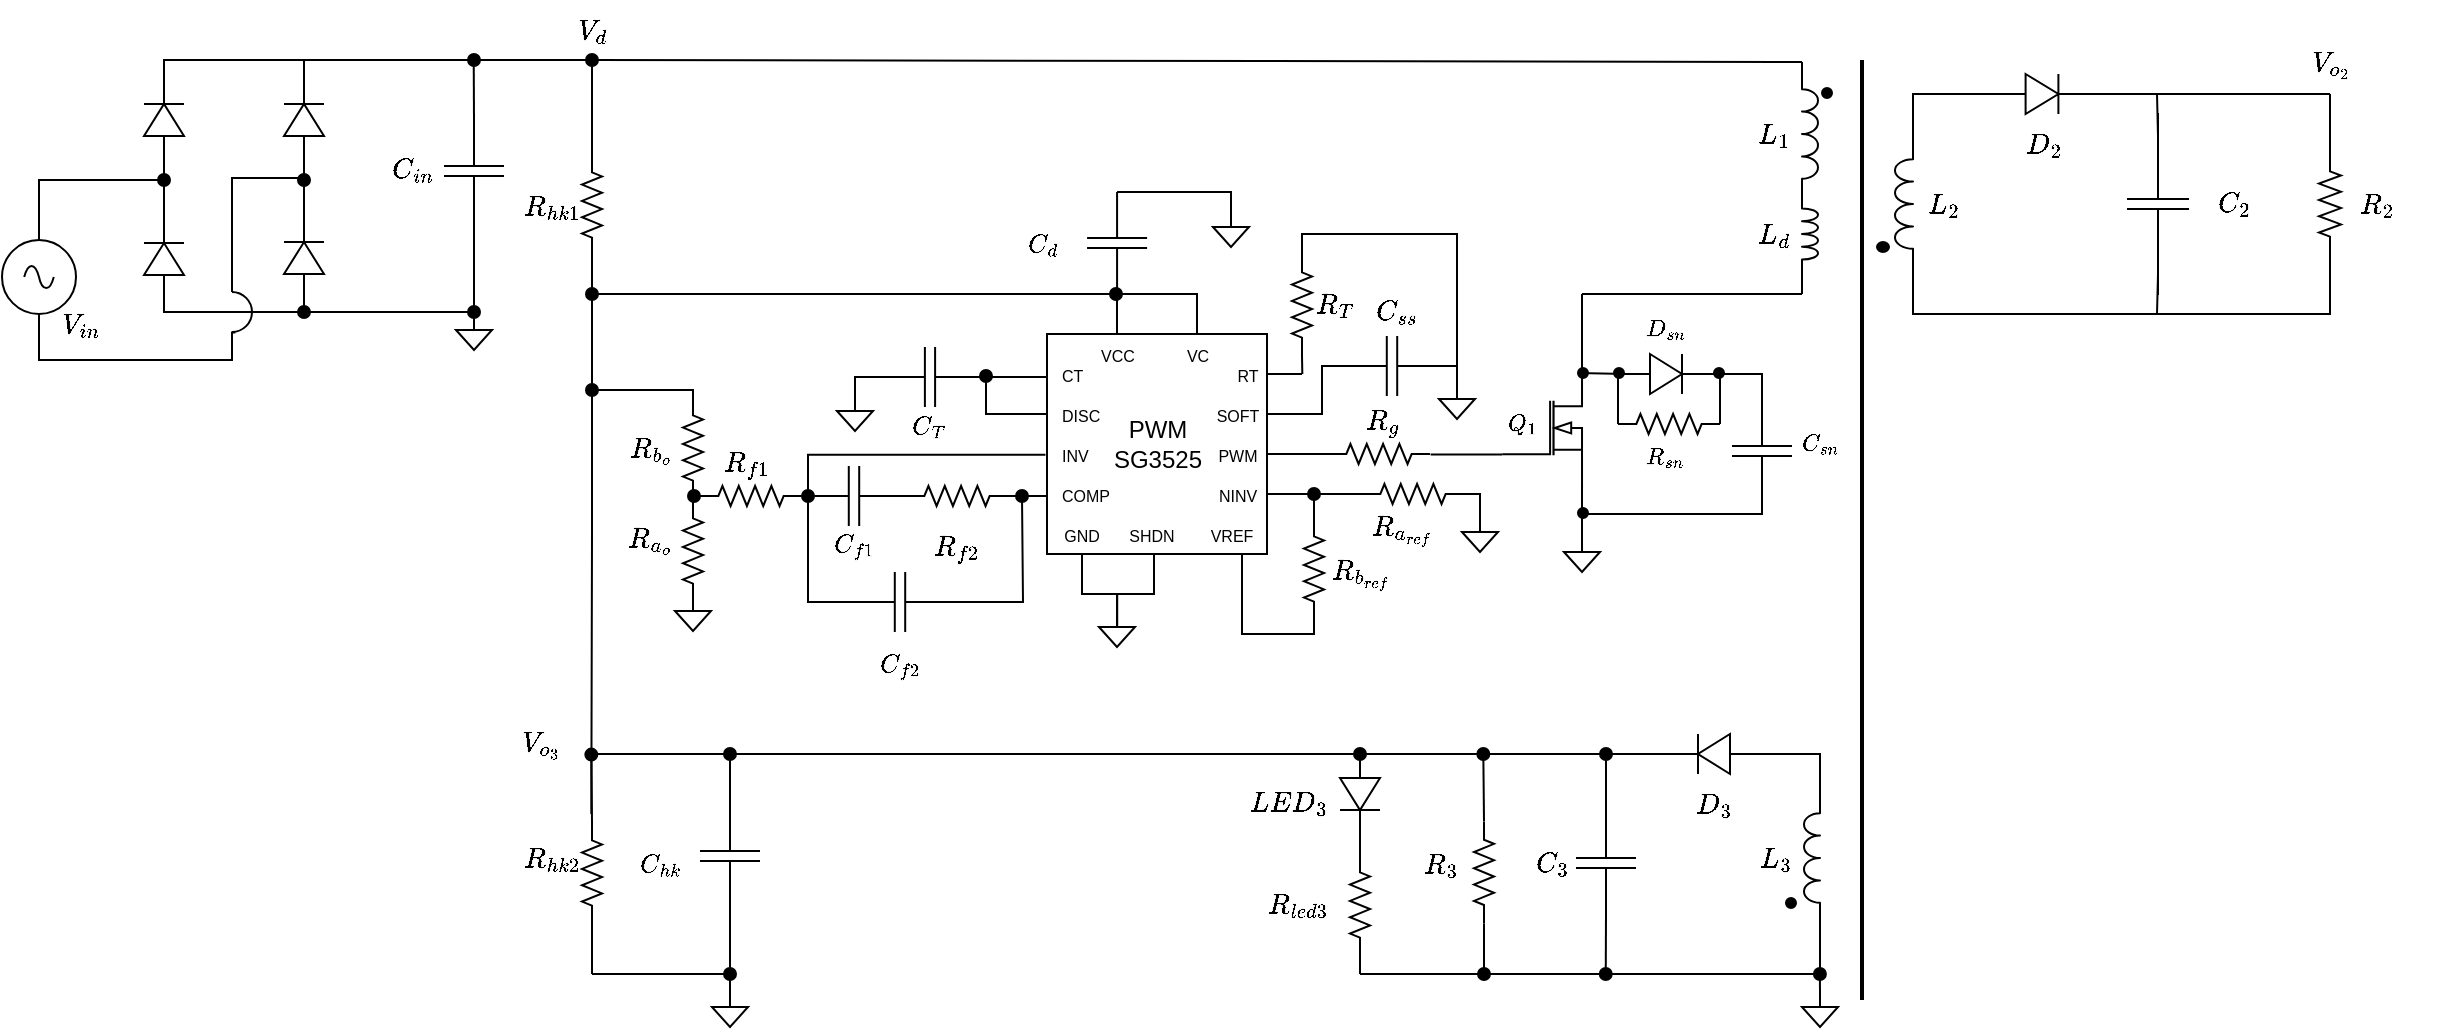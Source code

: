 <mxfile version="21.2.8" type="device" pages="2">
  <diagram name="Página-1" id="ibdq0FhccQNrKd8izQ5B">
    <mxGraphModel dx="1863" dy="654" grid="1" gridSize="10" guides="0" tooltips="1" connect="1" arrows="0" fold="1" page="1" pageScale="1" pageWidth="827" pageHeight="1169" math="1" shadow="0">
      <root>
        <mxCell id="0" />
        <mxCell id="1" parent="0" />
        <mxCell id="X4d-zeByipMNaRytmrzF-18" value="$$C_{hk}$$" style="text;html=1;align=center;verticalAlign=middle;resizable=0;points=[];autosize=1;strokeColor=none;fillColor=none;fontSize=11;fontFamily=Helvetica;fontColor=default;" parent="1" vertex="1">
          <mxGeometry x="-271" y="500.0" width="80" height="30" as="geometry" />
        </mxCell>
        <mxCell id="N8jr7UhpyuQSWPJqYS_c-35" style="edgeStyle=orthogonalEdgeStyle;shape=connector;rounded=0;orthogonalLoop=1;jettySize=auto;html=1;exitX=0;exitY=0.5;exitDx=0;exitDy=0;exitPerimeter=0;entryX=0.5;entryY=1;entryDx=0;entryDy=0;labelBackgroundColor=default;strokeColor=default;fontFamily=Helvetica;fontSize=11;fontColor=default;endArrow=none;endFill=0;" parent="1" source="VodJqt47e3RS5wyMrlM9-1" target="N8jr7UhpyuQSWPJqYS_c-32" edge="1">
          <mxGeometry relative="1" as="geometry" />
        </mxCell>
        <mxCell id="VodJqt47e3RS5wyMrlM9-1" value="" style="pointerEvents=1;verticalLabelPosition=bottom;shadow=0;dashed=0;align=center;html=1;verticalAlign=top;shape=mxgraph.electrical.resistors.resistor_2;direction=south;" parent="1" vertex="1">
          <mxGeometry x="598.5" y="159.5" width="11" height="51" as="geometry" />
        </mxCell>
        <mxCell id="VodJqt47e3RS5wyMrlM9-46" style="edgeStyle=orthogonalEdgeStyle;rounded=0;orthogonalLoop=1;jettySize=auto;html=1;endArrow=none;endFill=0;" parent="1" source="VodJqt47e3RS5wyMrlM9-2" edge="1">
          <mxGeometry relative="1" as="geometry">
            <mxPoint x="517.5" y="130" as="targetPoint" />
          </mxGeometry>
        </mxCell>
        <mxCell id="VodJqt47e3RS5wyMrlM9-49" style="edgeStyle=orthogonalEdgeStyle;rounded=0;orthogonalLoop=1;jettySize=auto;html=1;endArrow=none;endFill=0;" parent="1" source="VodJqt47e3RS5wyMrlM9-2" edge="1">
          <mxGeometry relative="1" as="geometry">
            <mxPoint x="517.5" y="240" as="targetPoint" />
          </mxGeometry>
        </mxCell>
        <mxCell id="VodJqt47e3RS5wyMrlM9-2" value="" style="pointerEvents=1;verticalLabelPosition=bottom;shadow=0;dashed=0;align=center;html=1;verticalAlign=top;shape=mxgraph.electrical.capacitors.capacitor_1;direction=south;" parent="1" vertex="1">
          <mxGeometry x="502.5" y="159.5" width="31" height="51" as="geometry" />
        </mxCell>
        <mxCell id="VodJqt47e3RS5wyMrlM9-40" style="edgeStyle=orthogonalEdgeStyle;rounded=0;orthogonalLoop=1;jettySize=auto;html=1;exitX=0;exitY=0.5;exitDx=0;exitDy=0;exitPerimeter=0;entryX=1;entryY=1;entryDx=0;entryDy=0;entryPerimeter=0;endArrow=none;endFill=0;" parent="1" source="VodJqt47e3RS5wyMrlM9-6" target="VodJqt47e3RS5wyMrlM9-39" edge="1">
          <mxGeometry relative="1" as="geometry">
            <Array as="points">
              <mxPoint x="463.5" y="130" />
              <mxPoint x="394.5" y="130" />
            </Array>
          </mxGeometry>
        </mxCell>
        <mxCell id="VodJqt47e3RS5wyMrlM9-44" style="edgeStyle=orthogonalEdgeStyle;rounded=0;orthogonalLoop=1;jettySize=auto;html=1;entryX=0.5;entryY=1;entryDx=0;entryDy=0;endArrow=none;endFill=0;" parent="1" target="N8jr7UhpyuQSWPJqYS_c-32" edge="1">
          <mxGeometry relative="1" as="geometry">
            <mxPoint x="452.5" y="130" as="sourcePoint" />
            <Array as="points">
              <mxPoint x="482.5" y="130" />
              <mxPoint x="482.5" y="130" />
            </Array>
          </mxGeometry>
        </mxCell>
        <mxCell id="VodJqt47e3RS5wyMrlM9-6" value="" style="pointerEvents=1;verticalLabelPosition=bottom;shadow=0;dashed=0;align=center;html=1;verticalAlign=top;shape=mxgraph.electrical.diodes.diode;" parent="1" vertex="1">
          <mxGeometry x="439.5" y="120" width="41" height="20" as="geometry" />
        </mxCell>
        <mxCell id="WdBk39n4UTd1P3lQkYV9-117" style="edgeStyle=orthogonalEdgeStyle;rounded=0;orthogonalLoop=1;jettySize=auto;html=1;exitX=0;exitY=0.72;exitDx=0;exitDy=0;exitPerimeter=0;entryX=0.905;entryY=1.047;entryDx=0;entryDy=0;entryPerimeter=0;endArrow=none;endFill=0;" parent="1" source="VodJqt47e3RS5wyMrlM9-10" target="WdBk39n4UTd1P3lQkYV9-49" edge="1">
          <mxGeometry relative="1" as="geometry" />
        </mxCell>
        <mxCell id="VodJqt47e3RS5wyMrlM9-10" value="" style="verticalLabelPosition=bottom;shadow=0;dashed=0;align=center;html=1;verticalAlign=top;shape=stencil(rVXBcoMgEP0ajnUQorbHjkl6antIf4AaUpkiOEiT9u9LxDSiCTXqjAd4K2/f7sIuwGmVk5ICBElV0kwDvAQI7Yli5J0bGBlLbsEwhHYvSEEt9HKX5UQIyg36/LpZr97MIrR/VVrJT3pgW92cZyKnimlrPTScsObEKwAfDXr8cJpJQ5lpJkXlWFp2Q06Y0I6YJ8tcGicF1VRZtNH87ex+ml2QIAsAtL7F1XKIqyBxnY3ytBnhKbzsCacGuZZbnO6koh9KfontRX07xrktqSeIkhyL3TOczIXc07PsReSoxpEvQScKzkSLIoFzU3irdDkOlyB5uF3DAs1NgUfE0alHND2ZM1D8NZ0JkSTTZfgp6pd15e6bBjvrq4lh0KnToAR1bks8uU49HfEgHRmXlS8XvkQOakHtsWPGzHn8/NPpJ7WuMSVwKe69FCMvWH2s19dr1E79GvgF);direction=east;" parent="1" vertex="1">
          <mxGeometry x="190.11" y="267" width="57" height="60" as="geometry" />
        </mxCell>
        <mxCell id="VodJqt47e3RS5wyMrlM9-48" style="edgeStyle=orthogonalEdgeStyle;rounded=0;orthogonalLoop=1;jettySize=auto;html=1;exitX=0;exitY=1;exitDx=0;exitDy=0;exitPerimeter=0;entryX=1;entryY=0.5;entryDx=0;entryDy=0;entryPerimeter=0;endArrow=none;endFill=0;" parent="1" source="VodJqt47e3RS5wyMrlM9-39" target="VodJqt47e3RS5wyMrlM9-1" edge="1">
          <mxGeometry relative="1" as="geometry" />
        </mxCell>
        <mxCell id="VodJqt47e3RS5wyMrlM9-39" value="&amp;nbsp; &amp;nbsp; &amp;nbsp; &amp;nbsp; $$L_2$$&amp;nbsp; &amp;nbsp; &amp;nbsp; &amp;nbsp;&amp;nbsp;" style="pointerEvents=1;verticalLabelPosition=middle;shadow=0;dashed=0;align=left;html=1;verticalAlign=middle;shape=mxgraph.electrical.inductors.inductor_3;direction=north;labelPosition=right;" parent="1" vertex="1">
          <mxGeometry x="386.5" y="150" width="9" height="70" as="geometry" />
        </mxCell>
        <mxCell id="VodJqt47e3RS5wyMrlM9-61" value="&amp;nbsp; &amp;nbsp; &amp;nbsp; &amp;nbsp; $$L_1$$&amp;nbsp; &amp;nbsp; &amp;nbsp; &amp;nbsp;&amp;nbsp;" style="pointerEvents=1;verticalLabelPosition=middle;shadow=0;dashed=0;align=right;html=1;verticalAlign=middle;shape=mxgraph.electrical.inductors.inductor_3;direction=south;labelPosition=left;" parent="1" vertex="1">
          <mxGeometry x="340" y="115" width="8" height="70" as="geometry" />
        </mxCell>
        <mxCell id="vxVwWnolsqAYqb3BuPgv-9" value="" style="pointerEvents=1;verticalLabelPosition=bottom;shadow=0;dashed=0;align=center;html=1;verticalAlign=top;shape=mxgraph.electrical.resistors.resistor_2;direction=west;" parent="1" vertex="1">
          <mxGeometry x="103" y="305" width="51" height="10" as="geometry" />
        </mxCell>
        <mxCell id="pjYlWm1HTJX2XBhxBRst-50" style="edgeStyle=orthogonalEdgeStyle;rounded=0;orthogonalLoop=1;jettySize=auto;html=1;exitX=0;exitY=0.5;exitDx=0;exitDy=0;exitPerimeter=0;entryX=0.5;entryY=0;entryDx=0;entryDy=0;entryPerimeter=0;endArrow=none;endFill=0;" parent="1" source="vxVwWnolsqAYqb3BuPgv-40" target="pjYlWm1HTJX2XBhxBRst-47" edge="1">
          <mxGeometry relative="1" as="geometry" />
        </mxCell>
        <mxCell id="pjYlWm1HTJX2XBhxBRst-59" style="edgeStyle=orthogonalEdgeStyle;rounded=0;orthogonalLoop=1;jettySize=auto;html=1;exitX=1;exitY=0.5;exitDx=0;exitDy=0;exitPerimeter=0;endArrow=none;endFill=0;" parent="1" source="vxVwWnolsqAYqb3BuPgv-40" edge="1">
          <mxGeometry relative="1" as="geometry">
            <mxPoint x="-265" y="460" as="targetPoint" />
            <Array as="points">
              <mxPoint x="-196" y="460" />
            </Array>
          </mxGeometry>
        </mxCell>
        <mxCell id="vxVwWnolsqAYqb3BuPgv-40" value="" style="pointerEvents=1;verticalLabelPosition=bottom;shadow=0;dashed=0;align=center;html=1;verticalAlign=top;shape=mxgraph.electrical.capacitors.capacitor_1;direction=south;rotation=-180;" parent="1" vertex="1">
          <mxGeometry x="-211" y="485.5" width="30" height="51" as="geometry" />
        </mxCell>
        <mxCell id="vxVwWnolsqAYqb3BuPgv-69" style="edgeStyle=orthogonalEdgeStyle;rounded=0;orthogonalLoop=1;jettySize=auto;html=1;entryX=0.7;entryY=1;entryDx=0;entryDy=0;entryPerimeter=0;endArrow=none;endFill=0;" parent="1" source="vxVwWnolsqAYqb3BuPgv-68" edge="1">
          <mxGeometry relative="1" as="geometry">
            <Array as="points">
              <mxPoint x="230" y="329" />
            </Array>
            <mxPoint x="230.01" y="326" as="targetPoint" />
          </mxGeometry>
        </mxCell>
        <mxCell id="vxVwWnolsqAYqb3BuPgv-68" value="" style="pointerEvents=1;verticalLabelPosition=bottom;shadow=0;dashed=0;align=center;html=1;verticalAlign=top;shape=mxgraph.electrical.signal_sources.signal_ground;direction=east;" parent="1" vertex="1">
          <mxGeometry x="221" y="354.0" width="18" height="15" as="geometry" />
        </mxCell>
        <mxCell id="vxVwWnolsqAYqb3BuPgv-79" style="edgeStyle=orthogonalEdgeStyle;rounded=0;orthogonalLoop=1;jettySize=auto;html=1;exitX=1;exitY=0.5;exitDx=0;exitDy=0;exitPerimeter=0;entryX=1;entryY=0.5;entryDx=0;entryDy=0;entryPerimeter=0;endArrow=none;endFill=0;" parent="1" source="vxVwWnolsqAYqb3BuPgv-73" target="vxVwWnolsqAYqb3BuPgv-74" edge="1">
          <mxGeometry relative="1" as="geometry">
            <Array as="points">
              <mxPoint x="-479" y="113" />
              <mxPoint x="-409" y="113" />
            </Array>
          </mxGeometry>
        </mxCell>
        <mxCell id="vxVwWnolsqAYqb3BuPgv-73" value="" style="pointerEvents=1;verticalLabelPosition=bottom;shadow=0;dashed=0;align=center;html=1;verticalAlign=top;shape=mxgraph.electrical.diodes.diode;rotation=-180;direction=south;" parent="1" vertex="1">
          <mxGeometry x="-489" y="123" width="20" height="40" as="geometry" />
        </mxCell>
        <mxCell id="N8jr7UhpyuQSWPJqYS_c-18" style="edgeStyle=orthogonalEdgeStyle;rounded=0;orthogonalLoop=1;jettySize=auto;html=1;exitX=1;exitY=0.5;exitDx=0;exitDy=0;exitPerimeter=0;endArrow=none;endFill=0;entryX=0.5;entryY=1;entryDx=0;entryDy=0;" parent="1" source="vxVwWnolsqAYqb3BuPgv-74" target="N8jr7UhpyuQSWPJqYS_c-30" edge="1">
          <mxGeometry relative="1" as="geometry">
            <mxPoint x="-319" y="113" as="targetPoint" />
            <Array as="points">
              <mxPoint x="-409" y="113" />
            </Array>
          </mxGeometry>
        </mxCell>
        <mxCell id="N8jr7UhpyuQSWPJqYS_c-27" style="edgeStyle=orthogonalEdgeStyle;shape=connector;rounded=0;orthogonalLoop=1;jettySize=auto;html=1;exitX=0;exitY=0.5;exitDx=0;exitDy=0;exitPerimeter=0;labelBackgroundColor=default;strokeColor=default;fontFamily=Helvetica;fontSize=11;fontColor=default;endArrow=oval;endFill=1;" parent="1" source="vxVwWnolsqAYqb3BuPgv-74" edge="1">
          <mxGeometry relative="1" as="geometry">
            <mxPoint x="-409" y="173" as="targetPoint" />
          </mxGeometry>
        </mxCell>
        <mxCell id="vxVwWnolsqAYqb3BuPgv-74" value="" style="pointerEvents=1;verticalLabelPosition=bottom;shadow=0;dashed=0;align=center;html=1;verticalAlign=top;shape=mxgraph.electrical.diodes.diode;rotation=-180;direction=south;" parent="1" vertex="1">
          <mxGeometry x="-419" y="123" width="20" height="40" as="geometry" />
        </mxCell>
        <mxCell id="vxVwWnolsqAYqb3BuPgv-77" style="edgeStyle=orthogonalEdgeStyle;rounded=0;orthogonalLoop=1;jettySize=auto;html=1;exitX=1;exitY=0.5;exitDx=0;exitDy=0;exitPerimeter=0;entryX=0;entryY=0.5;entryDx=0;entryDy=0;entryPerimeter=0;endArrow=none;endFill=0;" parent="1" source="vxVwWnolsqAYqb3BuPgv-75" target="vxVwWnolsqAYqb3BuPgv-73" edge="1">
          <mxGeometry relative="1" as="geometry" />
        </mxCell>
        <mxCell id="vxVwWnolsqAYqb3BuPgv-80" style="edgeStyle=orthogonalEdgeStyle;rounded=0;orthogonalLoop=1;jettySize=auto;html=1;exitX=0;exitY=0.5;exitDx=0;exitDy=0;exitPerimeter=0;entryX=0;entryY=0.5;entryDx=0;entryDy=0;entryPerimeter=0;endArrow=none;endFill=0;" parent="1" source="vxVwWnolsqAYqb3BuPgv-75" target="vxVwWnolsqAYqb3BuPgv-76" edge="1">
          <mxGeometry relative="1" as="geometry">
            <Array as="points">
              <mxPoint x="-479" y="239" />
              <mxPoint x="-409" y="239" />
            </Array>
          </mxGeometry>
        </mxCell>
        <mxCell id="vxVwWnolsqAYqb3BuPgv-75" value="" style="pointerEvents=1;verticalLabelPosition=bottom;shadow=0;dashed=0;align=center;html=1;verticalAlign=top;shape=mxgraph.electrical.diodes.diode;rotation=-180;direction=south;" parent="1" vertex="1">
          <mxGeometry x="-489" y="192.52" width="20" height="40" as="geometry" />
        </mxCell>
        <mxCell id="N8jr7UhpyuQSWPJqYS_c-26" style="edgeStyle=orthogonalEdgeStyle;shape=connector;rounded=0;orthogonalLoop=1;jettySize=auto;html=1;exitX=1;exitY=0.5;exitDx=0;exitDy=0;exitPerimeter=0;labelBackgroundColor=default;strokeColor=default;fontFamily=Helvetica;fontSize=11;fontColor=default;endArrow=none;endFill=0;" parent="1" source="vxVwWnolsqAYqb3BuPgv-76" edge="1">
          <mxGeometry relative="1" as="geometry">
            <mxPoint x="-415" y="158.02" as="sourcePoint" />
            <mxPoint x="-445" y="229" as="targetPoint" />
            <Array as="points">
              <mxPoint x="-409" y="172" />
              <mxPoint x="-445" y="172" />
            </Array>
          </mxGeometry>
        </mxCell>
        <mxCell id="vxVwWnolsqAYqb3BuPgv-76" value="" style="pointerEvents=1;verticalLabelPosition=bottom;shadow=0;dashed=0;align=center;html=1;verticalAlign=top;shape=mxgraph.electrical.diodes.diode;rotation=-180;direction=south;" parent="1" vertex="1">
          <mxGeometry x="-419" y="192.02" width="20" height="40" as="geometry" />
        </mxCell>
        <mxCell id="N8jr7UhpyuQSWPJqYS_c-19" style="edgeStyle=orthogonalEdgeStyle;rounded=0;orthogonalLoop=1;jettySize=auto;html=1;exitX=0.5;exitY=0;exitDx=0;exitDy=0;exitPerimeter=0;endArrow=oval;endFill=1;" parent="1" source="vxVwWnolsqAYqb3BuPgv-81" edge="1">
          <mxGeometry relative="1" as="geometry">
            <mxPoint x="-479" y="173" as="targetPoint" />
            <Array as="points">
              <mxPoint x="-541" y="173" />
            </Array>
          </mxGeometry>
        </mxCell>
        <mxCell id="N8jr7UhpyuQSWPJqYS_c-25" style="edgeStyle=orthogonalEdgeStyle;shape=connector;rounded=0;orthogonalLoop=1;jettySize=auto;html=1;exitX=0.5;exitY=1;exitDx=0;exitDy=0;exitPerimeter=0;entryX=0.583;entryY=1.01;entryDx=0;entryDy=0;entryPerimeter=0;labelBackgroundColor=default;strokeColor=default;fontFamily=Helvetica;fontSize=11;fontColor=default;endArrow=none;endFill=0;" parent="1" source="vxVwWnolsqAYqb3BuPgv-81" target="N8jr7UhpyuQSWPJqYS_c-24" edge="1">
          <mxGeometry relative="1" as="geometry">
            <Array as="points">
              <mxPoint x="-541" y="263" />
              <mxPoint x="-445" y="263" />
              <mxPoint x="-445" y="249" />
            </Array>
          </mxGeometry>
        </mxCell>
        <mxCell id="vxVwWnolsqAYqb3BuPgv-81" value="" style="pointerEvents=1;verticalLabelPosition=bottom;shadow=0;dashed=0;align=center;html=1;verticalAlign=top;shape=mxgraph.electrical.signal_sources.source;aspect=fixed;points=[[0.5,0,0],[1,0.5,0],[0.5,1,0],[0,0.5,0]];elSignalType=ac;" parent="1" vertex="1">
          <mxGeometry x="-560" y="203" width="37" height="37" as="geometry" />
        </mxCell>
        <mxCell id="N8jr7UhpyuQSWPJqYS_c-23" style="edgeStyle=orthogonalEdgeStyle;shape=connector;rounded=0;orthogonalLoop=1;jettySize=auto;html=1;exitX=0.5;exitY=0;exitDx=0;exitDy=0;exitPerimeter=0;entryX=0;entryY=0.5;entryDx=0;entryDy=0;entryPerimeter=0;labelBackgroundColor=default;strokeColor=default;fontFamily=Helvetica;fontSize=11;fontColor=default;endArrow=none;endFill=0;" parent="1" source="vxVwWnolsqAYqb3BuPgv-88" target="vxVwWnolsqAYqb3BuPgv-89" edge="1">
          <mxGeometry relative="1" as="geometry" />
        </mxCell>
        <mxCell id="N8jr7UhpyuQSWPJqYS_c-28" style="edgeStyle=orthogonalEdgeStyle;shape=connector;rounded=0;orthogonalLoop=1;jettySize=auto;html=1;labelBackgroundColor=default;strokeColor=default;fontFamily=Helvetica;fontSize=11;fontColor=default;endArrow=oval;endFill=1;startArrow=oval;startFill=1;" parent="1" edge="1">
          <mxGeometry relative="1" as="geometry">
            <mxPoint x="-409" y="239" as="targetPoint" />
            <mxPoint x="-324" y="239" as="sourcePoint" />
            <Array as="points">
              <mxPoint x="-324" y="239" />
            </Array>
          </mxGeometry>
        </mxCell>
        <mxCell id="vxVwWnolsqAYqb3BuPgv-88" value="" style="pointerEvents=1;verticalLabelPosition=bottom;shadow=0;dashed=0;align=center;html=1;verticalAlign=top;shape=mxgraph.electrical.signal_sources.signal_ground;direction=east;" parent="1" vertex="1">
          <mxGeometry x="-333" y="243.0" width="18" height="15" as="geometry" />
        </mxCell>
        <mxCell id="N8jr7UhpyuQSWPJqYS_c-22" style="edgeStyle=orthogonalEdgeStyle;rounded=0;orthogonalLoop=1;jettySize=auto;html=1;exitX=1;exitY=0.5;exitDx=0;exitDy=0;exitPerimeter=0;endArrow=none;endFill=0;" parent="1" source="vxVwWnolsqAYqb3BuPgv-89" edge="1">
          <mxGeometry relative="1" as="geometry">
            <mxPoint x="-324.138" y="113" as="targetPoint" />
          </mxGeometry>
        </mxCell>
        <mxCell id="vxVwWnolsqAYqb3BuPgv-89" value="" style="pointerEvents=1;verticalLabelPosition=bottom;shadow=0;dashed=0;align=center;html=1;verticalAlign=top;shape=mxgraph.electrical.capacitors.capacitor_1;direction=south;rotation=-180;" parent="1" vertex="1">
          <mxGeometry x="-339" y="143.0" width="30" height="51" as="geometry" />
        </mxCell>
        <mxCell id="X4d-zeByipMNaRytmrzF-4" value="$$\cdot$$" style="text;html=1;align=center;verticalAlign=middle;resizable=0;points=[];autosize=1;strokeColor=none;fillColor=none;strokeWidth=1;" parent="1" vertex="1">
          <mxGeometry x="294" y="519" width="80" height="30" as="geometry" />
        </mxCell>
        <mxCell id="X4d-zeByipMNaRytmrzF-24" style="edgeStyle=orthogonalEdgeStyle;shape=connector;rounded=0;orthogonalLoop=1;jettySize=auto;html=1;exitX=0;exitY=0.5;exitDx=0;exitDy=0;exitPerimeter=0;labelBackgroundColor=default;strokeColor=default;fontFamily=Helvetica;fontSize=11;fontColor=default;endArrow=oval;endFill=1;" parent="1" source="VodJqt47e3RS5wyMrlM9-52" edge="1">
          <mxGeometry relative="1" as="geometry">
            <mxPoint x="180.667" y="460.0" as="targetPoint" />
          </mxGeometry>
        </mxCell>
        <mxCell id="VodJqt47e3RS5wyMrlM9-52" value="" style="pointerEvents=1;verticalLabelPosition=bottom;shadow=0;dashed=0;align=center;html=1;verticalAlign=top;shape=mxgraph.electrical.resistors.resistor_2;direction=south;rotation=0;" parent="1" vertex="1">
          <mxGeometry x="176" y="493.69" width="10" height="51" as="geometry" />
        </mxCell>
        <mxCell id="pjYlWm1HTJX2XBhxBRst-54" style="edgeStyle=orthogonalEdgeStyle;rounded=0;orthogonalLoop=1;jettySize=auto;html=1;exitX=0;exitY=0.5;exitDx=0;exitDy=0;exitPerimeter=0;endArrow=oval;endFill=1;" parent="1" source="VodJqt47e3RS5wyMrlM9-55" edge="1">
          <mxGeometry relative="1" as="geometry">
            <mxPoint x="241.878" y="570" as="targetPoint" />
          </mxGeometry>
        </mxCell>
        <mxCell id="pjYlWm1HTJX2XBhxBRst-61" style="edgeStyle=orthogonalEdgeStyle;rounded=0;orthogonalLoop=1;jettySize=auto;html=1;exitX=1;exitY=0.5;exitDx=0;exitDy=0;exitPerimeter=0;endArrow=oval;endFill=1;" parent="1" source="VodJqt47e3RS5wyMrlM9-55" edge="1">
          <mxGeometry relative="1" as="geometry">
            <mxPoint x="242" y="460" as="targetPoint" />
          </mxGeometry>
        </mxCell>
        <mxCell id="VodJqt47e3RS5wyMrlM9-55" value="" style="pointerEvents=1;verticalLabelPosition=bottom;shadow=0;dashed=0;align=center;html=1;verticalAlign=top;shape=mxgraph.electrical.capacitors.capacitor_1;direction=south;rotation=-180;" parent="1" vertex="1">
          <mxGeometry x="227" y="489" width="30" height="51" as="geometry" />
        </mxCell>
        <mxCell id="X4d-zeByipMNaRytmrzF-6" style="edgeStyle=orthogonalEdgeStyle;rounded=0;orthogonalLoop=1;jettySize=auto;html=1;exitX=0;exitY=1;exitDx=0;exitDy=0;exitPerimeter=0;endArrow=none;endFill=0;" parent="1" source="VodJqt47e3RS5wyMrlM9-60" edge="1">
          <mxGeometry relative="1" as="geometry">
            <mxPoint x="340" y="570" as="targetPoint" />
            <Array as="points">
              <mxPoint x="349" y="570" />
            </Array>
          </mxGeometry>
        </mxCell>
        <mxCell id="X4d-zeByipMNaRytmrzF-7" style="edgeStyle=orthogonalEdgeStyle;rounded=0;orthogonalLoop=1;jettySize=auto;html=1;exitX=1;exitY=1;exitDx=0;exitDy=0;exitPerimeter=0;entryX=0;entryY=0.5;entryDx=0;entryDy=0;entryPerimeter=0;endArrow=none;endFill=0;" parent="1" source="VodJqt47e3RS5wyMrlM9-60" target="vxVwWnolsqAYqb3BuPgv-3" edge="1">
          <mxGeometry relative="1" as="geometry">
            <Array as="points">
              <mxPoint x="349" y="460" />
            </Array>
          </mxGeometry>
        </mxCell>
        <mxCell id="VodJqt47e3RS5wyMrlM9-60" value="&amp;nbsp; &amp;nbsp; &amp;nbsp; &amp;nbsp; $$L_3$$&amp;nbsp; &amp;nbsp; &amp;nbsp; &amp;nbsp;&amp;nbsp;" style="pointerEvents=1;verticalLabelPosition=middle;shadow=0;dashed=0;align=right;html=1;verticalAlign=middle;shape=mxgraph.electrical.inductors.inductor_3;direction=north;rotation=0;labelPosition=left;" parent="1" vertex="1">
          <mxGeometry x="341" y="477" width="8" height="70" as="geometry" />
        </mxCell>
        <mxCell id="vxVwWnolsqAYqb3BuPgv-3" value="" style="pointerEvents=1;verticalLabelPosition=bottom;shadow=0;dashed=0;align=center;html=1;verticalAlign=top;shape=mxgraph.electrical.diodes.diode;rotation=-180;" parent="1" vertex="1">
          <mxGeometry x="276" y="450" width="40" height="20" as="geometry" />
        </mxCell>
        <mxCell id="X4d-zeByipMNaRytmrzF-27" style="edgeStyle=orthogonalEdgeStyle;shape=connector;rounded=0;orthogonalLoop=1;jettySize=auto;html=1;exitX=0;exitY=0.5;exitDx=0;exitDy=0;exitPerimeter=0;labelBackgroundColor=default;strokeColor=default;fontFamily=Helvetica;fontSize=11;fontColor=default;endArrow=oval;endFill=1;" parent="1" source="X4d-zeByipMNaRytmrzF-20" edge="1">
          <mxGeometry relative="1" as="geometry">
            <mxPoint x="-265.333" y="460.31" as="targetPoint" />
          </mxGeometry>
        </mxCell>
        <mxCell id="X4d-zeByipMNaRytmrzF-20" value="$$R_{hk2}$$&amp;nbsp; &amp;nbsp;" style="pointerEvents=1;verticalLabelPosition=middle;shadow=0;dashed=0;align=right;html=1;verticalAlign=middle;shape=mxgraph.electrical.resistors.resistor_2;direction=south;rotation=0;labelPosition=left;movable=1;resizable=1;rotatable=1;deletable=1;editable=1;locked=0;connectable=1;" parent="1" vertex="1">
          <mxGeometry x="-270" y="494" width="10" height="51" as="geometry" />
        </mxCell>
        <mxCell id="pjYlWm1HTJX2XBhxBRst-11" value="" style="group" parent="1" vertex="1" connectable="0">
          <mxGeometry x="-37.5" y="250" width="110" height="110" as="geometry" />
        </mxCell>
        <mxCell id="pjYlWm1HTJX2XBhxBRst-1" value="PWM&lt;br&gt;SG3525" style="rounded=0;whiteSpace=wrap;html=1;" parent="pjYlWm1HTJX2XBhxBRst-11" vertex="1">
          <mxGeometry width="110" height="110" as="geometry" />
        </mxCell>
        <mxCell id="pjYlWm1HTJX2XBhxBRst-32" style="edgeStyle=orthogonalEdgeStyle;rounded=0;orthogonalLoop=1;jettySize=auto;html=1;exitX=0.5;exitY=0;exitDx=0;exitDy=0;entryX=0.5;entryY=0;entryDx=0;entryDy=0;endArrow=none;endFill=0;" parent="pjYlWm1HTJX2XBhxBRst-11" source="pjYlWm1HTJX2XBhxBRst-2" target="pjYlWm1HTJX2XBhxBRst-3" edge="1">
          <mxGeometry relative="1" as="geometry">
            <Array as="points">
              <mxPoint x="35" y="-20" />
              <mxPoint x="75" y="-20" />
            </Array>
          </mxGeometry>
        </mxCell>
        <mxCell id="pjYlWm1HTJX2XBhxBRst-2" value="&lt;div style=&quot;text-align: left;&quot;&gt;&lt;span style=&quot;font-size: 8px;&quot;&gt;VCC&lt;/span&gt;&lt;/div&gt;" style="text;html=1;strokeColor=none;fillColor=none;align=center;verticalAlign=middle;whiteSpace=wrap;rounded=0;" parent="pjYlWm1HTJX2XBhxBRst-11" vertex="1">
          <mxGeometry x="20" width="30" height="20" as="geometry" />
        </mxCell>
        <mxCell id="pjYlWm1HTJX2XBhxBRst-3" value="&lt;div style=&quot;text-align: left;&quot;&gt;&lt;span style=&quot;font-size: 8px;&quot;&gt;VC&lt;/span&gt;&lt;/div&gt;" style="text;html=1;strokeColor=none;fillColor=none;align=center;verticalAlign=middle;whiteSpace=wrap;rounded=0;" parent="pjYlWm1HTJX2XBhxBRst-11" vertex="1">
          <mxGeometry x="60" width="30" height="20" as="geometry" />
        </mxCell>
        <mxCell id="pjYlWm1HTJX2XBhxBRst-4" value="&lt;div style=&quot;text-align: left;&quot;&gt;&lt;span style=&quot;font-size: 8px;&quot;&gt;NINV&lt;/span&gt;&lt;/div&gt;" style="text;html=1;strokeColor=none;fillColor=none;align=center;verticalAlign=middle;whiteSpace=wrap;rounded=0;" parent="pjYlWm1HTJX2XBhxBRst-11" vertex="1">
          <mxGeometry x="80" y="70" width="30" height="20" as="geometry" />
        </mxCell>
        <mxCell id="pjYlWm1HTJX2XBhxBRst-5" value="&lt;div style=&quot;&quot;&gt;&lt;span style=&quot;font-size: 8px;&quot;&gt;INV&lt;/span&gt;&lt;/div&gt;" style="text;html=1;strokeColor=none;fillColor=none;align=left;verticalAlign=middle;whiteSpace=wrap;rounded=0;" parent="pjYlWm1HTJX2XBhxBRst-11" vertex="1">
          <mxGeometry x="5" y="50" width="30" height="20" as="geometry" />
        </mxCell>
        <mxCell id="pjYlWm1HTJX2XBhxBRst-6" value="&lt;div style=&quot;&quot;&gt;&lt;span style=&quot;font-size: 8px;&quot;&gt;COMP&lt;/span&gt;&lt;/div&gt;" style="text;html=1;strokeColor=none;fillColor=none;align=left;verticalAlign=middle;whiteSpace=wrap;rounded=0;" parent="pjYlWm1HTJX2XBhxBRst-11" vertex="1">
          <mxGeometry x="5" y="70" width="30" height="20" as="geometry" />
        </mxCell>
        <mxCell id="pjYlWm1HTJX2XBhxBRst-7" value="&lt;div style=&quot;text-align: left;&quot;&gt;&lt;span style=&quot;font-size: 8px;&quot;&gt;VREF&lt;/span&gt;&lt;/div&gt;" style="text;html=1;strokeColor=none;fillColor=none;align=center;verticalAlign=middle;whiteSpace=wrap;rounded=0;" parent="pjYlWm1HTJX2XBhxBRst-11" vertex="1">
          <mxGeometry x="77.5" y="90" width="30" height="20" as="geometry" />
        </mxCell>
        <mxCell id="pjYlWm1HTJX2XBhxBRst-8" value="&lt;div style=&quot;text-align: left;&quot;&gt;&lt;span style=&quot;font-size: 8px;&quot;&gt;PWM&lt;/span&gt;&lt;/div&gt;" style="text;html=1;strokeColor=none;fillColor=none;align=center;verticalAlign=middle;whiteSpace=wrap;rounded=0;" parent="pjYlWm1HTJX2XBhxBRst-11" vertex="1">
          <mxGeometry x="80" y="50" width="30" height="20" as="geometry" />
        </mxCell>
        <mxCell id="pjYlWm1HTJX2XBhxBRst-9" value="&lt;div style=&quot;text-align: left;&quot;&gt;&lt;span style=&quot;font-size: 8px;&quot;&gt;GND&lt;/span&gt;&lt;/div&gt;" style="text;html=1;strokeColor=none;fillColor=none;align=center;verticalAlign=middle;whiteSpace=wrap;rounded=0;" parent="pjYlWm1HTJX2XBhxBRst-11" vertex="1">
          <mxGeometry x="2.5" y="90" width="30" height="20" as="geometry" />
        </mxCell>
        <mxCell id="WdBk39n4UTd1P3lQkYV9-104" value="&lt;div style=&quot;text-align: left;&quot;&gt;&lt;span style=&quot;font-size: 8px;&quot;&gt;SHDN&lt;/span&gt;&lt;/div&gt;" style="text;html=1;strokeColor=none;fillColor=none;align=center;verticalAlign=middle;whiteSpace=wrap;rounded=0;" parent="pjYlWm1HTJX2XBhxBRst-11" vertex="1">
          <mxGeometry x="37.5" y="90" width="30" height="20" as="geometry" />
        </mxCell>
        <mxCell id="WdBk39n4UTd1P3lQkYV9-108" value="&lt;div style=&quot;&quot;&gt;&lt;span style=&quot;font-size: 8px;&quot;&gt;DISC&lt;/span&gt;&lt;/div&gt;" style="text;html=1;strokeColor=none;fillColor=none;align=left;verticalAlign=middle;whiteSpace=wrap;rounded=0;" parent="pjYlWm1HTJX2XBhxBRst-11" vertex="1">
          <mxGeometry x="5.5" y="30" width="30" height="20" as="geometry" />
        </mxCell>
        <mxCell id="WdBk39n4UTd1P3lQkYV9-109" value="&lt;div style=&quot;&quot;&gt;&lt;span style=&quot;font-size: 8px;&quot;&gt;CT&lt;/span&gt;&lt;/div&gt;" style="text;html=1;strokeColor=none;fillColor=none;align=left;verticalAlign=middle;whiteSpace=wrap;rounded=0;" parent="pjYlWm1HTJX2XBhxBRst-11" vertex="1">
          <mxGeometry x="5.5" y="10" width="30" height="20" as="geometry" />
        </mxCell>
        <mxCell id="WdBk39n4UTd1P3lQkYV9-133" value="&lt;div style=&quot;text-align: left;&quot;&gt;&lt;span style=&quot;font-size: 8px;&quot;&gt;SOFT&lt;/span&gt;&lt;/div&gt;" style="text;html=1;strokeColor=none;fillColor=none;align=center;verticalAlign=middle;whiteSpace=wrap;rounded=0;" parent="pjYlWm1HTJX2XBhxBRst-11" vertex="1">
          <mxGeometry x="80.5" y="30" width="30" height="20" as="geometry" />
        </mxCell>
        <mxCell id="WdBk39n4UTd1P3lQkYV9-134" value="&lt;div style=&quot;text-align: left;&quot;&gt;&lt;span style=&quot;font-size: 8px;&quot;&gt;RT&lt;/span&gt;&lt;/div&gt;" style="text;html=1;strokeColor=none;fillColor=none;align=center;verticalAlign=middle;whiteSpace=wrap;rounded=0;" parent="pjYlWm1HTJX2XBhxBRst-11" vertex="1">
          <mxGeometry x="85.5" y="10" width="30" height="20" as="geometry" />
        </mxCell>
        <mxCell id="pjYlWm1HTJX2XBhxBRst-13" value="" style="pointerEvents=1;verticalLabelPosition=bottom;shadow=0;dashed=0;align=center;html=1;verticalAlign=top;shape=mxgraph.electrical.resistors.resistor_2;direction=north;" parent="1" vertex="1">
          <mxGeometry x="91" y="342" width="10" height="51" as="geometry" />
        </mxCell>
        <mxCell id="WdBk39n4UTd1P3lQkYV9-54" style="edgeStyle=orthogonalEdgeStyle;rounded=0;orthogonalLoop=1;jettySize=auto;html=1;exitX=0;exitY=0.5;exitDx=0;exitDy=0;exitPerimeter=0;entryX=0.5;entryY=0;entryDx=0;entryDy=0;entryPerimeter=0;endArrow=none;endFill=0;" parent="1" source="pjYlWm1HTJX2XBhxBRst-14" target="WdBk39n4UTd1P3lQkYV9-53" edge="1">
          <mxGeometry relative="1" as="geometry" />
        </mxCell>
        <mxCell id="WdBk39n4UTd1P3lQkYV9-55" style="edgeStyle=orthogonalEdgeStyle;rounded=0;orthogonalLoop=1;jettySize=auto;html=1;exitX=1;exitY=0.5;exitDx=0;exitDy=0;exitPerimeter=0;entryX=1;entryY=0.5;entryDx=0;entryDy=0;endArrow=none;endFill=0;" parent="1" source="pjYlWm1HTJX2XBhxBRst-14" target="pjYlWm1HTJX2XBhxBRst-4" edge="1">
          <mxGeometry relative="1" as="geometry" />
        </mxCell>
        <mxCell id="pjYlWm1HTJX2XBhxBRst-14" value="" style="pointerEvents=1;verticalLabelPosition=bottom;shadow=0;dashed=0;align=center;html=1;verticalAlign=top;shape=mxgraph.electrical.resistors.resistor_2;direction=west;" parent="1" vertex="1">
          <mxGeometry x="120" y="325" width="51" height="10" as="geometry" />
        </mxCell>
        <mxCell id="pjYlWm1HTJX2XBhxBRst-19" value="" style="pointerEvents=1;verticalLabelPosition=bottom;shadow=0;dashed=0;align=center;html=1;verticalAlign=top;shape=mxgraph.electrical.signal_sources.signal_ground;direction=north;rotation=90;" parent="1" vertex="1">
          <mxGeometry x="-10" y="390" width="15" height="18" as="geometry" />
        </mxCell>
        <mxCell id="pjYlWm1HTJX2XBhxBRst-37" value="" style="pointerEvents=1;verticalLabelPosition=bottom;shadow=0;dashed=0;align=center;html=1;verticalAlign=top;shape=mxgraph.electrical.resistors.resistor_2;direction=west;rotation=90;" parent="1" vertex="1">
          <mxGeometry x="-240" y="302" width="51" height="10" as="geometry" />
        </mxCell>
        <mxCell id="pjYlWm1HTJX2XBhxBRst-42" style="edgeStyle=orthogonalEdgeStyle;rounded=0;orthogonalLoop=1;jettySize=auto;html=1;exitX=0;exitY=0.5;exitDx=0;exitDy=0;exitPerimeter=0;entryX=0.5;entryY=0;entryDx=0;entryDy=0;entryPerimeter=0;endArrow=none;endFill=0;" parent="1" source="pjYlWm1HTJX2XBhxBRst-38" target="pjYlWm1HTJX2XBhxBRst-41" edge="1">
          <mxGeometry relative="1" as="geometry" />
        </mxCell>
        <mxCell id="pjYlWm1HTJX2XBhxBRst-38" value="" style="pointerEvents=1;verticalLabelPosition=bottom;shadow=0;dashed=0;align=center;html=1;verticalAlign=top;shape=mxgraph.electrical.resistors.resistor_2;direction=north;" parent="1" vertex="1">
          <mxGeometry x="-219.5" y="333" width="10" height="51" as="geometry" />
        </mxCell>
        <mxCell id="pjYlWm1HTJX2XBhxBRst-41" value="" style="pointerEvents=1;verticalLabelPosition=bottom;shadow=0;dashed=0;align=center;html=1;verticalAlign=top;shape=mxgraph.electrical.signal_sources.signal_ground;direction=north;rotation=90;" parent="1" vertex="1">
          <mxGeometry x="-222" y="382" width="15" height="18" as="geometry" />
        </mxCell>
        <mxCell id="pjYlWm1HTJX2XBhxBRst-58" style="edgeStyle=orthogonalEdgeStyle;rounded=0;orthogonalLoop=1;jettySize=auto;html=1;exitX=1;exitY=0.5;exitDx=0;exitDy=0;exitPerimeter=0;endArrow=none;endFill=0;" parent="1" source="pjYlWm1HTJX2XBhxBRst-44" edge="1">
          <mxGeometry relative="1" as="geometry">
            <mxPoint x="-265.333" y="490" as="targetPoint" />
          </mxGeometry>
        </mxCell>
        <mxCell id="pjYlWm1HTJX2XBhxBRst-63" style="edgeStyle=orthogonalEdgeStyle;rounded=0;orthogonalLoop=1;jettySize=auto;html=1;exitX=0;exitY=0.5;exitDx=0;exitDy=0;exitPerimeter=0;endArrow=oval;endFill=1;entryX=0.5;entryY=1;entryDx=0;entryDy=0;" parent="1" source="pjYlWm1HTJX2XBhxBRst-44" target="N8jr7UhpyuQSWPJqYS_c-30" edge="1">
          <mxGeometry relative="1" as="geometry">
            <mxPoint x="-265" y="130" as="targetPoint" />
          </mxGeometry>
        </mxCell>
        <mxCell id="pjYlWm1HTJX2XBhxBRst-44" value="$$R_{hk1}$$" style="pointerEvents=1;verticalLabelPosition=middle;shadow=0;dashed=0;align=right;html=1;verticalAlign=middle;shape=mxgraph.electrical.resistors.resistor_2;direction=south;rotation=0;labelPosition=left;" parent="1" vertex="1">
          <mxGeometry x="-270" y="160.0" width="10" height="51" as="geometry" />
        </mxCell>
        <mxCell id="pjYlWm1HTJX2XBhxBRst-47" value="" style="pointerEvents=1;verticalLabelPosition=bottom;shadow=0;dashed=0;align=center;html=1;verticalAlign=top;shape=mxgraph.electrical.signal_sources.signal_ground;direction=north;rotation=90;" parent="1" vertex="1">
          <mxGeometry x="-203.5" y="580" width="15" height="18" as="geometry" />
        </mxCell>
        <mxCell id="pjYlWm1HTJX2XBhxBRst-57" style="edgeStyle=orthogonalEdgeStyle;rounded=0;orthogonalLoop=1;jettySize=auto;html=1;exitX=0.5;exitY=0;exitDx=0;exitDy=0;exitPerimeter=0;endArrow=oval;endFill=1;" parent="1" source="pjYlWm1HTJX2XBhxBRst-55" edge="1">
          <mxGeometry relative="1" as="geometry">
            <mxPoint x="348.961" y="570" as="targetPoint" />
          </mxGeometry>
        </mxCell>
        <mxCell id="pjYlWm1HTJX2XBhxBRst-55" value="" style="pointerEvents=1;verticalLabelPosition=bottom;shadow=0;dashed=0;align=center;html=1;verticalAlign=top;shape=mxgraph.electrical.signal_sources.signal_ground;direction=north;rotation=90;" parent="1" vertex="1">
          <mxGeometry x="341.5" y="580" width="15" height="18" as="geometry" />
        </mxCell>
        <mxCell id="pjYlWm1HTJX2XBhxBRst-75" value="" style="endArrow=none;html=1;rounded=0;strokeWidth=2;" parent="1" edge="1">
          <mxGeometry width="50" height="50" relative="1" as="geometry">
            <mxPoint x="370" y="583" as="sourcePoint" />
            <mxPoint x="370" y="113" as="targetPoint" />
          </mxGeometry>
        </mxCell>
        <mxCell id="N8jr7UhpyuQSWPJqYS_c-2" value="$$D_2$$" style="text;html=1;strokeColor=none;fillColor=none;align=center;verticalAlign=middle;whiteSpace=wrap;rounded=0;" parent="1" vertex="1">
          <mxGeometry x="430.5" y="140" width="61" height="30" as="geometry" />
        </mxCell>
        <mxCell id="N8jr7UhpyuQSWPJqYS_c-3" value="$$D_3$$" style="text;html=1;strokeColor=none;fillColor=none;align=center;verticalAlign=middle;whiteSpace=wrap;rounded=0;" parent="1" vertex="1">
          <mxGeometry x="266" y="470" width="60" height="30" as="geometry" />
        </mxCell>
        <mxCell id="N8jr7UhpyuQSWPJqYS_c-4" value="$$C_2$$" style="text;html=1;strokeColor=none;fillColor=none;align=center;verticalAlign=middle;whiteSpace=wrap;rounded=0;" parent="1" vertex="1">
          <mxGeometry x="525.5" y="170" width="61" height="30" as="geometry" />
        </mxCell>
        <mxCell id="N8jr7UhpyuQSWPJqYS_c-5" value="$$C_3$$" style="text;html=1;strokeColor=none;fillColor=none;align=center;verticalAlign=middle;whiteSpace=wrap;rounded=0;" parent="1" vertex="1">
          <mxGeometry x="185" y="500" width="60" height="30" as="geometry" />
        </mxCell>
        <mxCell id="N8jr7UhpyuQSWPJqYS_c-6" value="$$C_{in}$$" style="text;html=1;strokeColor=none;fillColor=none;align=center;verticalAlign=middle;whiteSpace=wrap;rounded=0;" parent="1" vertex="1">
          <mxGeometry x="-384" y="153" width="60" height="30" as="geometry" />
        </mxCell>
        <mxCell id="N8jr7UhpyuQSWPJqYS_c-7" value="$$R_2$$" style="text;html=1;strokeColor=none;fillColor=none;align=center;verticalAlign=middle;whiteSpace=wrap;rounded=0;" parent="1" vertex="1">
          <mxGeometry x="596.5" y="170" width="61" height="30" as="geometry" />
        </mxCell>
        <mxCell id="N8jr7UhpyuQSWPJqYS_c-8" value="$$R_3$$" style="text;html=1;strokeColor=none;fillColor=none;align=center;verticalAlign=middle;whiteSpace=wrap;rounded=0;" parent="1" vertex="1">
          <mxGeometry x="130" y="500" width="60" height="30" as="geometry" />
        </mxCell>
        <mxCell id="N8jr7UhpyuQSWPJqYS_c-10" value="$$R_{a_{ref}}$$" style="text;html=1;strokeColor=none;fillColor=none;align=center;verticalAlign=middle;whiteSpace=wrap;rounded=0;" parent="1" vertex="1">
          <mxGeometry x="110" y="333" width="60" height="30" as="geometry" />
        </mxCell>
        <mxCell id="N8jr7UhpyuQSWPJqYS_c-11" value="$$R_{b_{ref}}$$" style="text;html=1;strokeColor=none;fillColor=none;align=center;verticalAlign=middle;whiteSpace=wrap;rounded=0;" parent="1" vertex="1">
          <mxGeometry x="90" y="360" width="60" height="20" as="geometry" />
        </mxCell>
        <mxCell id="N8jr7UhpyuQSWPJqYS_c-13" value="$$R_{a_o}$$" style="text;html=1;strokeColor=none;fillColor=none;align=center;verticalAlign=middle;whiteSpace=wrap;rounded=0;" parent="1" vertex="1">
          <mxGeometry x="-266" y="338" width="60" height="30" as="geometry" />
        </mxCell>
        <mxCell id="N8jr7UhpyuQSWPJqYS_c-15" value="$$R_{b_o}$$" style="text;html=1;strokeColor=none;fillColor=none;align=center;verticalAlign=middle;whiteSpace=wrap;rounded=0;" parent="1" vertex="1">
          <mxGeometry x="-265" y="291" width="60" height="33" as="geometry" />
        </mxCell>
        <mxCell id="N8jr7UhpyuQSWPJqYS_c-21" value="$$V_{in}$$" style="text;html=1;strokeColor=none;fillColor=none;align=center;verticalAlign=middle;whiteSpace=wrap;rounded=0;" parent="1" vertex="1">
          <mxGeometry x="-550" y="230" width="60" height="30" as="geometry" />
        </mxCell>
        <mxCell id="N8jr7UhpyuQSWPJqYS_c-24" value="" style="verticalLabelPosition=bottom;verticalAlign=top;html=1;shape=mxgraph.basic.arc;startAngle=0;endAngle=0.5;" parent="1" vertex="1">
          <mxGeometry x="-455" y="229" width="20" height="20" as="geometry" />
        </mxCell>
        <mxCell id="N8jr7UhpyuQSWPJqYS_c-30" value="$$V_d$$" style="text;html=1;strokeColor=none;fillColor=none;align=center;verticalAlign=middle;whiteSpace=wrap;rounded=0;" parent="1" vertex="1">
          <mxGeometry x="-295" y="83" width="60" height="30" as="geometry" />
        </mxCell>
        <mxCell id="N8jr7UhpyuQSWPJqYS_c-31" value="$$V_{o_3}$$" style="text;html=1;strokeColor=none;fillColor=none;align=center;verticalAlign=middle;whiteSpace=wrap;rounded=0;" parent="1" vertex="1">
          <mxGeometry x="-320" y="440" width="60" height="30" as="geometry" />
        </mxCell>
        <mxCell id="N8jr7UhpyuQSWPJqYS_c-32" value="$$V_{o_2}$$" style="text;html=1;strokeColor=none;fillColor=none;align=center;verticalAlign=middle;whiteSpace=wrap;rounded=0;" parent="1" vertex="1">
          <mxGeometry x="573.5" y="100" width="61" height="30" as="geometry" />
        </mxCell>
        <mxCell id="N8jr7UhpyuQSWPJqYS_c-36" value="&lt;font style=&quot;font-size: 10px;&quot;&gt;$$Q_1$$&lt;/font&gt;" style="text;html=1;strokeColor=none;fillColor=none;align=center;verticalAlign=middle;whiteSpace=wrap;rounded=0;" parent="1" vertex="1">
          <mxGeometry x="170" y="280" width="60" height="30" as="geometry" />
        </mxCell>
        <mxCell id="WdBk39n4UTd1P3lQkYV9-118" style="edgeStyle=orthogonalEdgeStyle;rounded=0;orthogonalLoop=1;jettySize=auto;html=1;exitX=1;exitY=1;exitDx=0;exitDy=0;exitPerimeter=0;endArrow=none;endFill=0;" parent="1" source="CbXirhxPV8vd5SbosMFI-2" edge="1">
          <mxGeometry relative="1" as="geometry">
            <mxPoint x="340" y="230" as="targetPoint" />
          </mxGeometry>
        </mxCell>
        <mxCell id="CbXirhxPV8vd5SbosMFI-2" value="&amp;nbsp; &amp;nbsp; &amp;nbsp; &amp;nbsp; $$L_d$$&amp;nbsp; &amp;nbsp; &amp;nbsp; &amp;nbsp;&amp;nbsp;" style="pointerEvents=1;verticalLabelPosition=middle;shadow=0;dashed=0;align=right;html=1;verticalAlign=middle;shape=mxgraph.electrical.inductors.inductor_3;direction=south;labelPosition=left;" parent="1" vertex="1">
          <mxGeometry x="340" y="180" width="8" height="40" as="geometry" />
        </mxCell>
        <mxCell id="WdBk39n4UTd1P3lQkYV9-6" style="edgeStyle=orthogonalEdgeStyle;rounded=0;orthogonalLoop=1;jettySize=auto;html=1;exitX=1;exitY=0.5;exitDx=0;exitDy=0;exitPerimeter=0;entryX=0;entryY=0.5;entryDx=0;entryDy=0;entryPerimeter=0;strokeColor=default;endArrow=none;endFill=0;" parent="1" target="WdBk39n4UTd1P3lQkYV9-4" edge="1">
          <mxGeometry relative="1" as="geometry">
            <mxPoint x="119" y="500" as="sourcePoint" />
          </mxGeometry>
        </mxCell>
        <mxCell id="WdBk39n4UTd1P3lQkYV9-2" value="" style="pointerEvents=1;verticalLabelPosition=bottom;shadow=0;dashed=0;align=center;html=1;verticalAlign=top;shape=mxgraph.electrical.diodes.diode;rotation=90;" parent="1" vertex="1">
          <mxGeometry x="99" y="470" width="40" height="20" as="geometry" />
        </mxCell>
        <mxCell id="WdBk39n4UTd1P3lQkYV9-3" value="$$R_{led3}$$" style="text;html=1;strokeColor=none;fillColor=none;align=center;verticalAlign=middle;whiteSpace=wrap;rounded=0;" parent="1" vertex="1">
          <mxGeometry x="58" y="520" width="60" height="30" as="geometry" />
        </mxCell>
        <mxCell id="WdBk39n4UTd1P3lQkYV9-12" style="edgeStyle=orthogonalEdgeStyle;rounded=0;orthogonalLoop=1;jettySize=auto;html=1;exitX=1;exitY=0.5;exitDx=0;exitDy=0;exitPerimeter=0;endArrow=none;endFill=0;" parent="1" source="WdBk39n4UTd1P3lQkYV9-4" edge="1">
          <mxGeometry relative="1" as="geometry">
            <mxPoint x="119.019" y="570" as="targetPoint" />
          </mxGeometry>
        </mxCell>
        <mxCell id="WdBk39n4UTd1P3lQkYV9-4" value="" style="pointerEvents=1;verticalLabelPosition=bottom;shadow=0;dashed=0;align=center;html=1;verticalAlign=top;shape=mxgraph.electrical.resistors.resistor_2;direction=south;rotation=0;" parent="1" vertex="1">
          <mxGeometry x="114" y="510" width="10" height="51" as="geometry" />
        </mxCell>
        <mxCell id="WdBk39n4UTd1P3lQkYV9-11" value="" style="endArrow=none;html=1;rounded=0;" parent="1" edge="1">
          <mxGeometry width="50" height="50" relative="1" as="geometry">
            <mxPoint x="119" y="570" as="sourcePoint" />
            <mxPoint x="184" y="570" as="targetPoint" />
          </mxGeometry>
        </mxCell>
        <mxCell id="WdBk39n4UTd1P3lQkYV9-14" value="$$LED_{3}$$" style="text;html=1;strokeColor=none;fillColor=none;align=center;verticalAlign=middle;whiteSpace=wrap;rounded=0;" parent="1" vertex="1">
          <mxGeometry x="53" y="469" width="60" height="30" as="geometry" />
        </mxCell>
        <mxCell id="WdBk39n4UTd1P3lQkYV9-16" value="" style="ellipse;whiteSpace=wrap;html=1;aspect=fixed;fillColor=#000000;" parent="1" vertex="1">
          <mxGeometry x="332" y="532" width="5" height="5" as="geometry" />
        </mxCell>
        <mxCell id="WdBk39n4UTd1P3lQkYV9-17" value="" style="ellipse;whiteSpace=wrap;html=1;aspect=fixed;fillColor=#000000;" parent="1" vertex="1">
          <mxGeometry x="350" y="127" width="5" height="5" as="geometry" />
        </mxCell>
        <mxCell id="WdBk39n4UTd1P3lQkYV9-19" value="" style="ellipse;whiteSpace=wrap;html=1;aspect=fixed;fillColor=#000000;" parent="1" vertex="1">
          <mxGeometry x="377.5" y="204" width="6" height="5" as="geometry" />
        </mxCell>
        <mxCell id="WdBk39n4UTd1P3lQkYV9-59" style="edgeStyle=orthogonalEdgeStyle;rounded=0;orthogonalLoop=1;jettySize=auto;html=1;exitX=1;exitY=0.5;exitDx=0;exitDy=0;exitPerimeter=0;entryX=0.5;entryY=0;entryDx=0;entryDy=0;entryPerimeter=0;endArrow=none;endFill=0;" parent="1" source="WdBk39n4UTd1P3lQkYV9-20" target="WdBk39n4UTd1P3lQkYV9-21" edge="1">
          <mxGeometry relative="1" as="geometry">
            <Array as="points">
              <mxPoint x="55" y="179" />
            </Array>
          </mxGeometry>
        </mxCell>
        <mxCell id="WdBk39n4UTd1P3lQkYV9-20" value="" style="pointerEvents=1;verticalLabelPosition=bottom;shadow=0;dashed=0;align=center;html=1;verticalAlign=top;shape=mxgraph.electrical.capacitors.capacitor_1;direction=south;rotation=-180;" parent="1" vertex="1">
          <mxGeometry x="-17.46" y="179" width="30" height="51" as="geometry" />
        </mxCell>
        <mxCell id="WdBk39n4UTd1P3lQkYV9-21" value="" style="pointerEvents=1;verticalLabelPosition=bottom;shadow=0;dashed=0;align=center;html=1;verticalAlign=top;shape=mxgraph.electrical.signal_sources.signal_ground;direction=north;rotation=90;" parent="1" vertex="1">
          <mxGeometry x="47" y="190" width="15" height="18" as="geometry" />
        </mxCell>
        <mxCell id="WdBk39n4UTd1P3lQkYV9-22" value="$$C_{d}$$" style="text;html=1;align=center;verticalAlign=middle;resizable=0;points=[];autosize=1;strokeColor=none;fillColor=none;fontSize=11;fontFamily=Helvetica;fontColor=default;" parent="1" vertex="1">
          <mxGeometry x="-80" y="190.0" width="80" height="30" as="geometry" />
        </mxCell>
        <mxCell id="WdBk39n4UTd1P3lQkYV9-23" value="" style="pointerEvents=1;verticalLabelPosition=bottom;shadow=0;dashed=0;align=center;html=1;verticalAlign=top;shape=mxgraph.electrical.resistors.resistor_2;direction=west;" parent="1" vertex="1">
          <mxGeometry x="-211" y="326" width="51" height="10" as="geometry" />
        </mxCell>
        <mxCell id="WdBk39n4UTd1P3lQkYV9-76" style="edgeStyle=orthogonalEdgeStyle;rounded=0;orthogonalLoop=1;jettySize=auto;html=1;exitX=0;exitY=0.5;exitDx=0;exitDy=0;exitPerimeter=0;endArrow=none;endFill=0;" parent="1" edge="1">
          <mxGeometry relative="1" as="geometry">
            <mxPoint x="-58" y="331" as="sourcePoint" />
            <mxPoint x="-38" y="331" as="targetPoint" />
          </mxGeometry>
        </mxCell>
        <mxCell id="WdBk39n4UTd1P3lQkYV9-24" value="" style="pointerEvents=1;verticalLabelPosition=bottom;shadow=0;dashed=0;align=center;html=1;verticalAlign=top;shape=mxgraph.electrical.resistors.resistor_2;direction=west;" parent="1" vertex="1">
          <mxGeometry x="-108" y="326" width="51" height="10" as="geometry" />
        </mxCell>
        <mxCell id="WdBk39n4UTd1P3lQkYV9-25" value="" style="pointerEvents=1;verticalLabelPosition=bottom;shadow=0;dashed=0;align=center;html=1;verticalAlign=top;shape=mxgraph.electrical.capacitors.capacitor_1;direction=south;rotation=90;" parent="1" vertex="1">
          <mxGeometry x="-149" y="305" width="30" height="52" as="geometry" />
        </mxCell>
        <mxCell id="WdBk39n4UTd1P3lQkYV9-77" style="edgeStyle=orthogonalEdgeStyle;rounded=0;orthogonalLoop=1;jettySize=auto;html=1;exitX=0;exitY=0.5;exitDx=0;exitDy=0;exitPerimeter=0;endArrow=none;endFill=0;" parent="1" source="WdBk39n4UTd1P3lQkYV9-26" edge="1">
          <mxGeometry relative="1" as="geometry">
            <mxPoint x="-50" y="331" as="targetPoint" />
          </mxGeometry>
        </mxCell>
        <mxCell id="WdBk39n4UTd1P3lQkYV9-84" style="edgeStyle=orthogonalEdgeStyle;rounded=0;orthogonalLoop=1;jettySize=auto;html=1;exitX=1;exitY=0.5;exitDx=0;exitDy=0;exitPerimeter=0;entryX=-0.007;entryY=0.549;entryDx=0;entryDy=0;entryPerimeter=0;endArrow=none;endFill=0;" parent="1" source="WdBk39n4UTd1P3lQkYV9-26" target="pjYlWm1HTJX2XBhxBRst-1" edge="1">
          <mxGeometry relative="1" as="geometry" />
        </mxCell>
        <mxCell id="WdBk39n4UTd1P3lQkYV9-26" value="" style="pointerEvents=1;verticalLabelPosition=bottom;shadow=0;dashed=0;align=center;html=1;verticalAlign=top;shape=mxgraph.electrical.capacitors.capacitor_1;direction=south;rotation=90;" parent="1" vertex="1">
          <mxGeometry x="-126" y="358" width="30" height="52" as="geometry" />
        </mxCell>
        <mxCell id="WdBk39n4UTd1P3lQkYV9-27" value="$$R_{f1}$$" style="text;html=1;strokeColor=none;fillColor=none;align=center;verticalAlign=middle;whiteSpace=wrap;rounded=0;" parent="1" vertex="1">
          <mxGeometry x="-218" y="300" width="60" height="30" as="geometry" />
        </mxCell>
        <mxCell id="WdBk39n4UTd1P3lQkYV9-28" value="$$R_{f2}$$" style="text;html=1;strokeColor=none;fillColor=none;align=center;verticalAlign=middle;whiteSpace=wrap;rounded=0;" parent="1" vertex="1">
          <mxGeometry x="-113" y="342" width="60" height="30" as="geometry" />
        </mxCell>
        <mxCell id="WdBk39n4UTd1P3lQkYV9-29" value="$$C_{f1}$$" style="text;html=1;align=center;verticalAlign=middle;resizable=0;points=[];autosize=1;strokeColor=none;fillColor=none;fontSize=11;fontFamily=Helvetica;fontColor=default;" parent="1" vertex="1">
          <mxGeometry x="-174" y="341" width="80" height="30" as="geometry" />
        </mxCell>
        <mxCell id="WdBk39n4UTd1P3lQkYV9-30" value="$$C_{f2}$$" style="text;html=1;align=center;verticalAlign=middle;resizable=0;points=[];autosize=1;strokeColor=none;fillColor=none;fontSize=11;fontFamily=Helvetica;fontColor=default;" parent="1" vertex="1">
          <mxGeometry x="-151" y="401" width="80" height="30" as="geometry" />
        </mxCell>
        <mxCell id="WdBk39n4UTd1P3lQkYV9-32" value="" style="ellipse;whiteSpace=wrap;html=1;aspect=fixed;fillColor=#000000;" parent="1" vertex="1">
          <mxGeometry x="-327" y="110" width="6" height="6" as="geometry" />
        </mxCell>
        <mxCell id="WdBk39n4UTd1P3lQkYV9-35" value="" style="endArrow=none;html=1;rounded=0;exitX=0.5;exitY=1;exitDx=0;exitDy=0;" parent="1" source="N8jr7UhpyuQSWPJqYS_c-30" edge="1">
          <mxGeometry width="50" height="50" relative="1" as="geometry">
            <mxPoint x="-220" y="224" as="sourcePoint" />
            <mxPoint x="340" y="114" as="targetPoint" />
          </mxGeometry>
        </mxCell>
        <mxCell id="WdBk39n4UTd1P3lQkYV9-37" value="" style="endArrow=none;html=1;rounded=0;" parent="1" edge="1">
          <mxGeometry width="50" height="50" relative="1" as="geometry">
            <mxPoint x="350" y="570" as="sourcePoint" />
            <mxPoint x="180" y="570" as="targetPoint" />
          </mxGeometry>
        </mxCell>
        <mxCell id="WdBk39n4UTd1P3lQkYV9-38" value="" style="endArrow=none;html=1;rounded=0;entryX=1;entryY=0.5;entryDx=0;entryDy=0;entryPerimeter=0;" parent="1" target="VodJqt47e3RS5wyMrlM9-52" edge="1">
          <mxGeometry width="50" height="50" relative="1" as="geometry">
            <mxPoint x="181" y="570" as="sourcePoint" />
            <mxPoint x="210" y="510" as="targetPoint" />
          </mxGeometry>
        </mxCell>
        <mxCell id="WdBk39n4UTd1P3lQkYV9-39" value="" style="ellipse;whiteSpace=wrap;html=1;aspect=fixed;fillColor=#000000;" parent="1" vertex="1">
          <mxGeometry x="178" y="567" width="6" height="6" as="geometry" />
        </mxCell>
        <mxCell id="WdBk39n4UTd1P3lQkYV9-41" value="" style="endArrow=none;html=1;rounded=0;exitX=1;exitY=0.5;exitDx=0;exitDy=0;exitPerimeter=0;" parent="1" source="X4d-zeByipMNaRytmrzF-20" edge="1">
          <mxGeometry width="50" height="50" relative="1" as="geometry">
            <mxPoint x="-180" y="570" as="sourcePoint" />
            <mxPoint x="-265" y="570" as="targetPoint" />
          </mxGeometry>
        </mxCell>
        <mxCell id="WdBk39n4UTd1P3lQkYV9-42" value="" style="endArrow=none;html=1;rounded=0;entryX=0;entryY=0.5;entryDx=0;entryDy=0;" parent="1" target="WdBk39n4UTd1P3lQkYV9-43" edge="1">
          <mxGeometry width="50" height="50" relative="1" as="geometry">
            <mxPoint x="-265" y="570" as="sourcePoint" />
            <mxPoint x="-200" y="570" as="targetPoint" />
          </mxGeometry>
        </mxCell>
        <mxCell id="WdBk39n4UTd1P3lQkYV9-43" value="" style="ellipse;whiteSpace=wrap;html=1;aspect=fixed;fillColor=#000000;" parent="1" vertex="1">
          <mxGeometry x="-199" y="567" width="6" height="6" as="geometry" />
        </mxCell>
        <mxCell id="WdBk39n4UTd1P3lQkYV9-45" value="" style="endArrow=none;html=1;rounded=0;entryX=1;entryY=0.5;entryDx=0;entryDy=0;entryPerimeter=0;" parent="1" target="vxVwWnolsqAYqb3BuPgv-3" edge="1">
          <mxGeometry width="50" height="50" relative="1" as="geometry">
            <mxPoint x="-200" y="460" as="sourcePoint" />
            <mxPoint x="110" y="460" as="targetPoint" />
          </mxGeometry>
        </mxCell>
        <mxCell id="WdBk39n4UTd1P3lQkYV9-46" value="" style="ellipse;whiteSpace=wrap;html=1;aspect=fixed;fillColor=#000000;" parent="1" vertex="1">
          <mxGeometry x="-199" y="457" width="6" height="6" as="geometry" />
        </mxCell>
        <mxCell id="WdBk39n4UTd1P3lQkYV9-47" value="" style="ellipse;whiteSpace=wrap;html=1;aspect=fixed;fillColor=#000000;" parent="1" vertex="1">
          <mxGeometry x="116" y="457" width="6" height="6" as="geometry" />
        </mxCell>
        <mxCell id="WdBk39n4UTd1P3lQkYV9-49" value="$$R_g$$" style="text;html=1;strokeColor=none;fillColor=none;align=center;verticalAlign=middle;whiteSpace=wrap;rounded=0;" parent="1" vertex="1">
          <mxGeometry x="100" y="279" width="60" height="30" as="geometry" />
        </mxCell>
        <mxCell id="WdBk39n4UTd1P3lQkYV9-50" value="" style="endArrow=none;html=1;rounded=0;exitX=1;exitY=0.5;exitDx=0;exitDy=0;entryX=1;entryY=0.5;entryDx=0;entryDy=0;entryPerimeter=0;" parent="1" source="pjYlWm1HTJX2XBhxBRst-8" target="vxVwWnolsqAYqb3BuPgv-9" edge="1">
          <mxGeometry width="50" height="50" relative="1" as="geometry">
            <mxPoint x="90" y="290" as="sourcePoint" />
            <mxPoint x="140" y="240" as="targetPoint" />
          </mxGeometry>
        </mxCell>
        <mxCell id="WdBk39n4UTd1P3lQkYV9-52" style="edgeStyle=orthogonalEdgeStyle;rounded=0;orthogonalLoop=1;jettySize=auto;html=1;exitX=0.5;exitY=1;exitDx=0;exitDy=0;entryX=0.5;entryY=0;entryDx=0;entryDy=0;entryPerimeter=0;endArrow=none;endFill=0;" parent="1" source="pjYlWm1HTJX2XBhxBRst-9" target="pjYlWm1HTJX2XBhxBRst-19" edge="1">
          <mxGeometry relative="1" as="geometry">
            <Array as="points">
              <mxPoint x="-20" y="360" />
              <mxPoint x="-20" y="380" />
              <mxPoint x="-2" y="380" />
            </Array>
          </mxGeometry>
        </mxCell>
        <mxCell id="WdBk39n4UTd1P3lQkYV9-53" value="" style="pointerEvents=1;verticalLabelPosition=bottom;shadow=0;dashed=0;align=center;html=1;verticalAlign=top;shape=mxgraph.electrical.signal_sources.signal_ground;direction=east;" parent="1" vertex="1">
          <mxGeometry x="170" y="344.0" width="18" height="15" as="geometry" />
        </mxCell>
        <mxCell id="WdBk39n4UTd1P3lQkYV9-56" value="" style="ellipse;whiteSpace=wrap;html=1;aspect=fixed;fillColor=#000000;" parent="1" vertex="1">
          <mxGeometry x="93" y="327" width="6" height="6" as="geometry" />
        </mxCell>
        <mxCell id="WdBk39n4UTd1P3lQkYV9-57" value="" style="endArrow=none;html=1;rounded=0;exitX=1;exitY=0.5;exitDx=0;exitDy=0;exitPerimeter=0;entryX=0.5;entryY=1;entryDx=0;entryDy=0;" parent="1" target="WdBk39n4UTd1P3lQkYV9-56" edge="1">
          <mxGeometry width="50" height="50" relative="1" as="geometry">
            <mxPoint x="96" y="346.0" as="sourcePoint" />
            <mxPoint x="140" y="290" as="targetPoint" />
          </mxGeometry>
        </mxCell>
        <mxCell id="WdBk39n4UTd1P3lQkYV9-58" style="edgeStyle=orthogonalEdgeStyle;rounded=0;orthogonalLoop=1;jettySize=auto;html=1;exitX=0.5;exitY=1;exitDx=0;exitDy=0;entryX=0;entryY=0.5;entryDx=0;entryDy=0;entryPerimeter=0;endArrow=none;endFill=0;" parent="1" source="pjYlWm1HTJX2XBhxBRst-7" target="pjYlWm1HTJX2XBhxBRst-13" edge="1">
          <mxGeometry relative="1" as="geometry">
            <Array as="points">
              <mxPoint x="60" y="360" />
              <mxPoint x="60" y="400" />
              <mxPoint x="96" y="400" />
            </Array>
          </mxGeometry>
        </mxCell>
        <mxCell id="WdBk39n4UTd1P3lQkYV9-60" value="" style="endArrow=none;html=1;rounded=0;" parent="1" edge="1">
          <mxGeometry width="50" height="50" relative="1" as="geometry">
            <mxPoint x="-265" y="230" as="sourcePoint" />
            <mxPoint x="5" y="230" as="targetPoint" />
          </mxGeometry>
        </mxCell>
        <mxCell id="WdBk39n4UTd1P3lQkYV9-61" value="" style="ellipse;whiteSpace=wrap;html=1;aspect=fixed;fillColor=#000000;" parent="1" vertex="1">
          <mxGeometry x="-6" y="227" width="6" height="6" as="geometry" />
        </mxCell>
        <mxCell id="WdBk39n4UTd1P3lQkYV9-63" value="" style="ellipse;whiteSpace=wrap;html=1;aspect=fixed;fillColor=#000000;" parent="1" vertex="1">
          <mxGeometry x="-268" y="227" width="6" height="6" as="geometry" />
        </mxCell>
        <mxCell id="WdBk39n4UTd1P3lQkYV9-65" value="" style="ellipse;whiteSpace=wrap;html=1;aspect=fixed;fillColor=#000000;" parent="1" vertex="1">
          <mxGeometry x="-217" y="328" width="6" height="6" as="geometry" />
        </mxCell>
        <mxCell id="WdBk39n4UTd1P3lQkYV9-83" style="edgeStyle=orthogonalEdgeStyle;rounded=0;orthogonalLoop=1;jettySize=auto;html=1;exitX=1;exitY=0.5;exitDx=0;exitDy=0;entryX=1;entryY=0.5;entryDx=0;entryDy=0;endArrow=none;endFill=0;entryPerimeter=0;" parent="1" source="WdBk39n4UTd1P3lQkYV9-66" target="pjYlWm1HTJX2XBhxBRst-37" edge="1">
          <mxGeometry relative="1" as="geometry">
            <mxPoint x="-217.0" y="278" as="targetPoint" />
            <Array as="points">
              <mxPoint x="-215" y="278" />
            </Array>
          </mxGeometry>
        </mxCell>
        <mxCell id="WdBk39n4UTd1P3lQkYV9-66" value="" style="ellipse;whiteSpace=wrap;html=1;aspect=fixed;fillColor=#000000;" parent="1" vertex="1">
          <mxGeometry x="-268" y="275" width="6" height="6" as="geometry" />
        </mxCell>
        <mxCell id="WdBk39n4UTd1P3lQkYV9-78" value="" style="ellipse;whiteSpace=wrap;html=1;aspect=fixed;fillColor=#000000;" parent="1" vertex="1">
          <mxGeometry x="-53" y="328" width="6" height="6" as="geometry" />
        </mxCell>
        <mxCell id="WdBk39n4UTd1P3lQkYV9-81" value="" style="ellipse;whiteSpace=wrap;html=1;aspect=fixed;fillColor=#000000;" parent="1" vertex="1">
          <mxGeometry x="-160" y="328" width="6" height="6" as="geometry" />
        </mxCell>
        <mxCell id="WdBk39n4UTd1P3lQkYV9-85" value="" style="pointerEvents=1;verticalLabelPosition=bottom;shadow=0;dashed=0;align=center;html=1;verticalAlign=top;shape=mxgraph.electrical.diodes.diode;rotation=0;" parent="1" vertex="1">
          <mxGeometry x="252" y="260" width="40" height="20" as="geometry" />
        </mxCell>
        <mxCell id="WdBk39n4UTd1P3lQkYV9-86" value="" style="pointerEvents=1;verticalLabelPosition=bottom;shadow=0;dashed=0;align=center;html=1;verticalAlign=top;shape=mxgraph.electrical.resistors.resistor_2;direction=west;" parent="1" vertex="1">
          <mxGeometry x="248" y="290" width="51" height="10" as="geometry" />
        </mxCell>
        <mxCell id="WdBk39n4UTd1P3lQkYV9-87" value="&lt;font style=&quot;font-size: 10px;&quot;&gt;$$D_{sn}$$&lt;/font&gt;" style="text;html=1;strokeColor=none;fillColor=none;align=center;verticalAlign=middle;whiteSpace=wrap;rounded=0;" parent="1" vertex="1">
          <mxGeometry x="242" y="233" width="60" height="30" as="geometry" />
        </mxCell>
        <mxCell id="WdBk39n4UTd1P3lQkYV9-88" value="&lt;font style=&quot;font-size: 10px;&quot;&gt;$$R_{sn}$$&lt;/font&gt;" style="text;html=1;strokeColor=none;fillColor=none;align=center;verticalAlign=middle;whiteSpace=wrap;rounded=0;" parent="1" vertex="1">
          <mxGeometry x="242" y="297" width="60" height="30" as="geometry" />
        </mxCell>
        <mxCell id="WdBk39n4UTd1P3lQkYV9-89" value="" style="endArrow=none;html=1;rounded=0;entryX=0;entryY=0.5;entryDx=0;entryDy=0;entryPerimeter=0;exitX=0;exitY=0.5;exitDx=0;exitDy=0;" parent="1" source="WdBk39n4UTd1P3lQkYV9-91" target="WdBk39n4UTd1P3lQkYV9-85" edge="1">
          <mxGeometry width="50" height="50" relative="1" as="geometry">
            <mxPoint x="260" y="320" as="sourcePoint" />
            <mxPoint x="310" y="270" as="targetPoint" />
          </mxGeometry>
        </mxCell>
        <mxCell id="WdBk39n4UTd1P3lQkYV9-90" value="" style="endArrow=none;html=1;rounded=0;exitX=1;exitY=0.5;exitDx=0;exitDy=0;exitPerimeter=0;" parent="1" source="WdBk39n4UTd1P3lQkYV9-86" edge="1">
          <mxGeometry width="50" height="50" relative="1" as="geometry">
            <mxPoint x="248" y="292" as="sourcePoint" />
            <mxPoint x="248" y="270" as="targetPoint" />
          </mxGeometry>
        </mxCell>
        <mxCell id="WdBk39n4UTd1P3lQkYV9-91" value="" style="ellipse;whiteSpace=wrap;html=1;aspect=fixed;fillColor=#000000;" parent="1" vertex="1">
          <mxGeometry x="228" y="267" width="5" height="5" as="geometry" />
        </mxCell>
        <mxCell id="WdBk39n4UTd1P3lQkYV9-92" value="" style="ellipse;whiteSpace=wrap;html=1;aspect=fixed;fillColor=#000000;" parent="1" vertex="1">
          <mxGeometry x="246" y="267" width="5" height="5" as="geometry" />
        </mxCell>
        <mxCell id="WdBk39n4UTd1P3lQkYV9-94" value="" style="endArrow=none;html=1;rounded=0;exitX=1;exitY=0.5;exitDx=0;exitDy=0;exitPerimeter=0;entryX=1;entryY=0.5;entryDx=0;entryDy=0;entryPerimeter=0;" parent="1" source="WdBk39n4UTd1P3lQkYV9-85" target="WdBk39n4UTd1P3lQkYV9-97" edge="1">
          <mxGeometry width="50" height="50" relative="1" as="geometry">
            <mxPoint x="220" y="293" as="sourcePoint" />
            <mxPoint x="330" y="270" as="targetPoint" />
            <Array as="points">
              <mxPoint x="320" y="270" />
            </Array>
          </mxGeometry>
        </mxCell>
        <mxCell id="WdBk39n4UTd1P3lQkYV9-95" value="" style="endArrow=none;html=1;rounded=0;exitX=0;exitY=0.5;exitDx=0;exitDy=0;exitPerimeter=0;" parent="1" source="WdBk39n4UTd1P3lQkYV9-86" edge="1">
          <mxGeometry width="50" height="50" relative="1" as="geometry">
            <mxPoint x="299" y="292" as="sourcePoint" />
            <mxPoint x="299" y="270" as="targetPoint" />
          </mxGeometry>
        </mxCell>
        <mxCell id="WdBk39n4UTd1P3lQkYV9-96" value="" style="ellipse;whiteSpace=wrap;html=1;aspect=fixed;fillColor=#000000;" parent="1" vertex="1">
          <mxGeometry x="296" y="267" width="5" height="5" as="geometry" />
        </mxCell>
        <mxCell id="WdBk39n4UTd1P3lQkYV9-99" style="edgeStyle=orthogonalEdgeStyle;rounded=0;orthogonalLoop=1;jettySize=auto;html=1;exitX=0;exitY=0.5;exitDx=0;exitDy=0;exitPerimeter=0;endArrow=none;endFill=0;" parent="1" source="WdBk39n4UTd1P3lQkYV9-97" edge="1">
          <mxGeometry relative="1" as="geometry">
            <mxPoint x="230.0" y="337.884" as="targetPoint" />
            <Array as="points">
              <mxPoint x="320" y="340" />
              <mxPoint x="230" y="340" />
            </Array>
          </mxGeometry>
        </mxCell>
        <mxCell id="WdBk39n4UTd1P3lQkYV9-97" value="" style="pointerEvents=1;verticalLabelPosition=bottom;shadow=0;dashed=0;align=center;html=1;verticalAlign=top;shape=mxgraph.electrical.capacitors.capacitor_1;direction=south;rotation=-180;" parent="1" vertex="1">
          <mxGeometry x="305" y="283" width="30" height="51" as="geometry" />
        </mxCell>
        <mxCell id="WdBk39n4UTd1P3lQkYV9-98" value="&lt;font style=&quot;font-size: 10px;&quot;&gt;$$C_{sn}$$&lt;/font&gt;" style="text;html=1;strokeColor=none;fillColor=none;align=center;verticalAlign=middle;whiteSpace=wrap;rounded=0;" parent="1" vertex="1">
          <mxGeometry x="319" y="290" width="60" height="30" as="geometry" />
        </mxCell>
        <mxCell id="WdBk39n4UTd1P3lQkYV9-100" value="" style="ellipse;whiteSpace=wrap;html=1;aspect=fixed;fillColor=#000000;" parent="1" vertex="1">
          <mxGeometry x="228" y="337" width="5" height="5" as="geometry" />
        </mxCell>
        <mxCell id="WdBk39n4UTd1P3lQkYV9-101" value="" style="endArrow=none;html=1;rounded=0;entryX=0;entryY=1;entryDx=0;entryDy=0;entryPerimeter=0;" parent="1" edge="1">
          <mxGeometry width="50" height="50" relative="1" as="geometry">
            <mxPoint x="340" y="114" as="sourcePoint" />
            <mxPoint x="340" y="124" as="targetPoint" />
          </mxGeometry>
        </mxCell>
        <mxCell id="WdBk39n4UTd1P3lQkYV9-102" value="" style="endArrow=none;html=1;rounded=0;entryX=1;entryY=1;entryDx=0;entryDy=0;entryPerimeter=0;" parent="1" edge="1">
          <mxGeometry width="50" height="50" relative="1" as="geometry">
            <mxPoint x="230" y="230" as="sourcePoint" />
            <mxPoint x="340" y="230" as="targetPoint" />
          </mxGeometry>
        </mxCell>
        <mxCell id="WdBk39n4UTd1P3lQkYV9-103" value="" style="endArrow=none;html=1;rounded=0;exitX=0.7;exitY=0;exitDx=0;exitDy=0;exitPerimeter=0;" parent="1" source="VodJqt47e3RS5wyMrlM9-10" edge="1">
          <mxGeometry width="50" height="50" relative="1" as="geometry">
            <mxPoint x="260" y="250" as="sourcePoint" />
            <mxPoint x="230" y="230" as="targetPoint" />
          </mxGeometry>
        </mxCell>
        <mxCell id="WdBk39n4UTd1P3lQkYV9-105" style="edgeStyle=orthogonalEdgeStyle;rounded=0;orthogonalLoop=1;jettySize=auto;html=1;exitX=0.5;exitY=1;exitDx=0;exitDy=0;entryX=0.506;entryY=0.293;entryDx=0;entryDy=0;entryPerimeter=0;endArrow=none;endFill=0;" parent="1" target="pjYlWm1HTJX2XBhxBRst-19" edge="1">
          <mxGeometry relative="1" as="geometry">
            <mxPoint x="16" y="360" as="sourcePoint" />
            <mxPoint x="-2.166" y="398.64" as="targetPoint" />
            <Array as="points">
              <mxPoint x="16" y="380" />
              <mxPoint x="-2" y="380" />
            </Array>
          </mxGeometry>
        </mxCell>
        <mxCell id="WdBk39n4UTd1P3lQkYV9-113" style="edgeStyle=orthogonalEdgeStyle;rounded=0;orthogonalLoop=1;jettySize=auto;html=1;exitX=0;exitY=0.5;exitDx=0;exitDy=0;exitPerimeter=0;entryX=0.5;entryY=0;entryDx=0;entryDy=0;entryPerimeter=0;endArrow=none;endFill=0;" parent="1" source="WdBk39n4UTd1P3lQkYV9-110" target="WdBk39n4UTd1P3lQkYV9-112" edge="1">
          <mxGeometry relative="1" as="geometry" />
        </mxCell>
        <mxCell id="WdBk39n4UTd1P3lQkYV9-114" style="edgeStyle=orthogonalEdgeStyle;rounded=0;orthogonalLoop=1;jettySize=auto;html=1;exitX=1;exitY=0.5;exitDx=0;exitDy=0;exitPerimeter=0;entryX=0.004;entryY=0.196;entryDx=0;entryDy=0;entryPerimeter=0;endArrow=none;endFill=0;" parent="1" source="WdBk39n4UTd1P3lQkYV9-110" target="pjYlWm1HTJX2XBhxBRst-1" edge="1">
          <mxGeometry relative="1" as="geometry" />
        </mxCell>
        <mxCell id="WdBk39n4UTd1P3lQkYV9-110" value="" style="pointerEvents=1;verticalLabelPosition=bottom;shadow=0;dashed=0;align=center;html=1;verticalAlign=top;shape=mxgraph.electrical.capacitors.capacitor_1;direction=south;rotation=-90;" parent="1" vertex="1">
          <mxGeometry x="-111" y="246" width="30" height="51" as="geometry" />
        </mxCell>
        <mxCell id="WdBk39n4UTd1P3lQkYV9-111" value="$$C_{T}$$" style="text;html=1;align=center;verticalAlign=middle;resizable=0;points=[];autosize=1;strokeColor=none;fillColor=none;fontSize=11;fontFamily=Helvetica;fontColor=default;" parent="1" vertex="1">
          <mxGeometry x="-137" y="281" width="80" height="30" as="geometry" />
        </mxCell>
        <mxCell id="WdBk39n4UTd1P3lQkYV9-112" value="" style="pointerEvents=1;verticalLabelPosition=bottom;shadow=0;dashed=0;align=center;html=1;verticalAlign=top;shape=mxgraph.electrical.signal_sources.signal_ground;direction=north;rotation=90;" parent="1" vertex="1">
          <mxGeometry x="-141" y="282" width="15" height="18" as="geometry" />
        </mxCell>
        <mxCell id="WdBk39n4UTd1P3lQkYV9-115" value="" style="endArrow=none;html=1;rounded=0;" parent="1" edge="1">
          <mxGeometry width="50" height="50" relative="1" as="geometry">
            <mxPoint x="-68" y="271" as="sourcePoint" />
            <mxPoint x="-38" y="290" as="targetPoint" />
            <Array as="points">
              <mxPoint x="-68" y="290" />
            </Array>
          </mxGeometry>
        </mxCell>
        <mxCell id="WdBk39n4UTd1P3lQkYV9-116" value="" style="ellipse;whiteSpace=wrap;html=1;aspect=fixed;fillColor=#000000;" parent="1" vertex="1">
          <mxGeometry x="-71" y="268" width="6" height="6" as="geometry" />
        </mxCell>
        <mxCell id="WdBk39n4UTd1P3lQkYV9-140" style="edgeStyle=orthogonalEdgeStyle;rounded=0;orthogonalLoop=1;jettySize=auto;html=1;exitX=0;exitY=0.5;exitDx=0;exitDy=0;exitPerimeter=0;endArrow=none;endFill=0;" parent="1" source="WdBk39n4UTd1P3lQkYV9-135" edge="1">
          <mxGeometry relative="1" as="geometry">
            <mxPoint x="90.167" y="270" as="targetPoint" />
          </mxGeometry>
        </mxCell>
        <mxCell id="WdBk39n4UTd1P3lQkYV9-142" style="edgeStyle=orthogonalEdgeStyle;rounded=0;orthogonalLoop=1;jettySize=auto;html=1;exitX=1;exitY=0.5;exitDx=0;exitDy=0;exitPerimeter=0;entryX=0.5;entryY=0;entryDx=0;entryDy=0;entryPerimeter=0;endArrow=none;endFill=0;" parent="1" source="WdBk39n4UTd1P3lQkYV9-135" target="WdBk39n4UTd1P3lQkYV9-144" edge="1">
          <mxGeometry relative="1" as="geometry">
            <mxPoint x="167.5" y="231.5" as="targetPoint" />
            <Array as="points">
              <mxPoint x="90" y="200" />
              <mxPoint x="167" y="200" />
            </Array>
          </mxGeometry>
        </mxCell>
        <mxCell id="WdBk39n4UTd1P3lQkYV9-135" value="" style="pointerEvents=1;verticalLabelPosition=bottom;shadow=0;dashed=0;align=center;html=1;verticalAlign=top;shape=mxgraph.electrical.resistors.resistor_2;direction=north;" parent="1" vertex="1">
          <mxGeometry x="85" y="210" width="10" height="51" as="geometry" />
        </mxCell>
        <mxCell id="WdBk39n4UTd1P3lQkYV9-136" value="$$R_T$$" style="text;html=1;strokeColor=none;fillColor=none;align=center;verticalAlign=middle;whiteSpace=wrap;rounded=0;" parent="1" vertex="1">
          <mxGeometry x="77" y="220" width="60" height="30" as="geometry" />
        </mxCell>
        <mxCell id="WdBk39n4UTd1P3lQkYV9-139" value="" style="endArrow=none;html=1;rounded=0;" parent="1" edge="1">
          <mxGeometry width="50" height="50" relative="1" as="geometry">
            <mxPoint x="90" y="270" as="sourcePoint" />
            <mxPoint x="72" y="270" as="targetPoint" />
          </mxGeometry>
        </mxCell>
        <mxCell id="WdBk39n4UTd1P3lQkYV9-145" style="edgeStyle=orthogonalEdgeStyle;rounded=0;orthogonalLoop=1;jettySize=auto;html=1;exitX=0;exitY=0.5;exitDx=0;exitDy=0;exitPerimeter=0;entryX=0.5;entryY=0;entryDx=0;entryDy=0;entryPerimeter=0;endArrow=none;endFill=0;" parent="1" source="WdBk39n4UTd1P3lQkYV9-143" target="WdBk39n4UTd1P3lQkYV9-144" edge="1">
          <mxGeometry relative="1" as="geometry" />
        </mxCell>
        <mxCell id="WdBk39n4UTd1P3lQkYV9-146" style="edgeStyle=orthogonalEdgeStyle;rounded=0;orthogonalLoop=1;jettySize=auto;html=1;exitX=1;exitY=0.5;exitDx=0;exitDy=0;exitPerimeter=0;entryX=1;entryY=0.5;entryDx=0;entryDy=0;endArrow=none;endFill=0;" parent="1" source="WdBk39n4UTd1P3lQkYV9-143" target="WdBk39n4UTd1P3lQkYV9-133" edge="1">
          <mxGeometry relative="1" as="geometry">
            <Array as="points">
              <mxPoint x="100" y="266" />
              <mxPoint x="100" y="290" />
            </Array>
          </mxGeometry>
        </mxCell>
        <mxCell id="WdBk39n4UTd1P3lQkYV9-143" value="" style="pointerEvents=1;verticalLabelPosition=bottom;shadow=0;dashed=0;align=center;html=1;verticalAlign=top;shape=mxgraph.electrical.capacitors.capacitor_1;direction=south;rotation=90;" parent="1" vertex="1">
          <mxGeometry x="120" y="240" width="30" height="52" as="geometry" />
        </mxCell>
        <mxCell id="WdBk39n4UTd1P3lQkYV9-144" value="" style="pointerEvents=1;verticalLabelPosition=bottom;shadow=0;dashed=0;align=center;html=1;verticalAlign=top;shape=mxgraph.electrical.signal_sources.signal_ground;direction=north;rotation=90;" parent="1" vertex="1">
          <mxGeometry x="160" y="276" width="15" height="18" as="geometry" />
        </mxCell>
        <mxCell id="WdBk39n4UTd1P3lQkYV9-147" value="$$C_{ss}$$" style="text;html=1;strokeColor=none;fillColor=none;align=center;verticalAlign=middle;whiteSpace=wrap;rounded=0;" parent="1" vertex="1">
          <mxGeometry x="107" y="224" width="60" height="30" as="geometry" />
        </mxCell>
      </root>
    </mxGraphModel>
  </diagram>
  <diagram id="uyR8L_bPAdspq04_D84q" name="Página-2">
    <mxGraphModel dx="2735" dy="486" grid="1" gridSize="10" guides="1" tooltips="1" connect="1" arrows="1" fold="1" page="1" pageScale="1" pageWidth="827" pageHeight="1169" math="0" shadow="0">
      <root>
        <mxCell id="0" />
        <mxCell id="1" parent="0" />
        <mxCell id="GYwMK62n-Y3I2z8qDtsR-1" value="" style="pointerEvents=1;verticalLabelPosition=bottom;shadow=0;dashed=0;align=center;html=1;verticalAlign=top;shape=mxgraph.electrical.resistors.resistor_2;direction=south;" parent="1" vertex="1">
          <mxGeometry x="530" y="189.5" width="10" height="51" as="geometry" />
        </mxCell>
        <mxCell id="GYwMK62n-Y3I2z8qDtsR-2" style="edgeStyle=orthogonalEdgeStyle;rounded=0;orthogonalLoop=1;jettySize=auto;html=1;endArrow=none;endFill=0;" parent="1" source="GYwMK62n-Y3I2z8qDtsR-4" edge="1">
          <mxGeometry relative="1" as="geometry">
            <mxPoint x="429" y="160" as="targetPoint" />
          </mxGeometry>
        </mxCell>
        <mxCell id="GYwMK62n-Y3I2z8qDtsR-3" style="edgeStyle=orthogonalEdgeStyle;rounded=0;orthogonalLoop=1;jettySize=auto;html=1;endArrow=none;endFill=0;" parent="1" source="GYwMK62n-Y3I2z8qDtsR-4" edge="1">
          <mxGeometry relative="1" as="geometry">
            <mxPoint x="429" y="270" as="targetPoint" />
          </mxGeometry>
        </mxCell>
        <mxCell id="GYwMK62n-Y3I2z8qDtsR-4" value="" style="pointerEvents=1;verticalLabelPosition=bottom;shadow=0;dashed=0;align=center;html=1;verticalAlign=top;shape=mxgraph.electrical.capacitors.capacitor_1;direction=south;" parent="1" vertex="1">
          <mxGeometry x="414" y="189.5" width="30" height="51" as="geometry" />
        </mxCell>
        <mxCell id="GYwMK62n-Y3I2z8qDtsR-5" style="edgeStyle=orthogonalEdgeStyle;rounded=0;orthogonalLoop=1;jettySize=auto;html=1;exitX=0;exitY=0.5;exitDx=0;exitDy=0;exitPerimeter=0;entryX=1;entryY=1;entryDx=0;entryDy=0;entryPerimeter=0;endArrow=none;endFill=0;" parent="1" source="GYwMK62n-Y3I2z8qDtsR-7" target="GYwMK62n-Y3I2z8qDtsR-11" edge="1">
          <mxGeometry relative="1" as="geometry">
            <Array as="points">
              <mxPoint x="334" y="160" />
              <mxPoint x="265" y="160" />
            </Array>
          </mxGeometry>
        </mxCell>
        <mxCell id="GYwMK62n-Y3I2z8qDtsR-6" style="edgeStyle=orthogonalEdgeStyle;rounded=0;orthogonalLoop=1;jettySize=auto;html=1;entryX=0;entryY=0.5;entryDx=0;entryDy=0;entryPerimeter=0;endArrow=none;endFill=0;" parent="1" source="GYwMK62n-Y3I2z8qDtsR-7" target="GYwMK62n-Y3I2z8qDtsR-1" edge="1">
          <mxGeometry relative="1" as="geometry" />
        </mxCell>
        <mxCell id="GYwMK62n-Y3I2z8qDtsR-7" value="" style="pointerEvents=1;verticalLabelPosition=bottom;shadow=0;dashed=0;align=center;html=1;verticalAlign=top;shape=mxgraph.electrical.diodes.diode;" parent="1" vertex="1">
          <mxGeometry x="324" y="150" width="40" height="20" as="geometry" />
        </mxCell>
        <mxCell id="GYwMK62n-Y3I2z8qDtsR-8" style="edgeStyle=orthogonalEdgeStyle;rounded=0;orthogonalLoop=1;jettySize=auto;html=1;exitX=0.7;exitY=0;exitDx=0;exitDy=0;exitPerimeter=0;entryX=1;entryY=1;entryDx=0;entryDy=0;entryPerimeter=0;endArrow=none;endFill=0;" parent="1" source="GYwMK62n-Y3I2z8qDtsR-9" target="GYwMK62n-Y3I2z8qDtsR-13" edge="1">
          <mxGeometry relative="1" as="geometry" />
        </mxCell>
        <mxCell id="GYwMK62n-Y3I2z8qDtsR-9" value="" style="verticalLabelPosition=bottom;shadow=0;dashed=0;align=center;html=1;verticalAlign=top;shape=stencil(rVXBcoMgEP0ajnUQorbHjkl6antIf4AaUpkiOEiT9u9LxDSiCTXqjAd4K2/f7sIuwGmVk5ICBElV0kwDvAQI7Yli5J0bGBlLbsEwhHYvSEEt9HKX5UQIyg36/LpZr97MIrR/VVrJT3pgW92cZyKnimlrPTScsObEKwAfDXr8cJpJQ5lpJkXlWFp2Q06Y0I6YJ8tcGicF1VRZtNH87ex+ml2QIAsAtL7F1XKIqyBxnY3ytBnhKbzsCacGuZZbnO6koh9KfontRX07xrktqSeIkhyL3TOczIXc07PsReSoxpEvQScKzkSLIoFzU3irdDkOlyB5uF3DAs1NgUfE0alHND2ZM1D8NZ0JkSTTZfgp6pd15e6bBjvrq4lh0KnToAR1bks8uU49HfEgHRmXlS8XvkQOakHtsWPGzHn8/NPpJ7WuMSVwKe69FCMvWH2s19dr1E79GvgF);direction=east;" parent="1" vertex="1">
          <mxGeometry x="190" y="277" width="57" height="60" as="geometry" />
        </mxCell>
        <mxCell id="GYwMK62n-Y3I2z8qDtsR-10" style="edgeStyle=orthogonalEdgeStyle;rounded=0;orthogonalLoop=1;jettySize=auto;html=1;exitX=0;exitY=1;exitDx=0;exitDy=0;exitPerimeter=0;entryX=1;entryY=0.5;entryDx=0;entryDy=0;entryPerimeter=0;endArrow=none;endFill=0;" parent="1" source="GYwMK62n-Y3I2z8qDtsR-11" target="GYwMK62n-Y3I2z8qDtsR-1" edge="1">
          <mxGeometry relative="1" as="geometry" />
        </mxCell>
        <mxCell id="GYwMK62n-Y3I2z8qDtsR-11" value="" style="pointerEvents=1;verticalLabelPosition=bottom;shadow=0;dashed=0;align=center;html=1;verticalAlign=top;shape=mxgraph.electrical.inductors.inductor_3;direction=north;" parent="1" vertex="1">
          <mxGeometry x="257" y="180" width="8" height="70" as="geometry" />
        </mxCell>
        <mxCell id="GYwMK62n-Y3I2z8qDtsR-12" style="edgeStyle=orthogonalEdgeStyle;rounded=0;orthogonalLoop=1;jettySize=auto;html=1;exitX=0;exitY=1;exitDx=0;exitDy=0;exitPerimeter=0;endArrow=oval;endFill=1;" parent="1" source="GYwMK62n-Y3I2z8qDtsR-13" edge="1">
          <mxGeometry relative="1" as="geometry">
            <mxPoint x="-222" y="130" as="targetPoint" />
            <mxPoint x="340" y="180" as="sourcePoint" />
            <Array as="points">
              <mxPoint x="230" y="130" />
            </Array>
          </mxGeometry>
        </mxCell>
        <mxCell id="GYwMK62n-Y3I2z8qDtsR-13" value="" style="pointerEvents=1;verticalLabelPosition=bottom;shadow=0;dashed=0;align=center;html=1;verticalAlign=top;shape=mxgraph.electrical.inductors.inductor_3;direction=south;" parent="1" vertex="1">
          <mxGeometry x="230" y="180" width="8" height="70" as="geometry" />
        </mxCell>
        <mxCell id="GYwMK62n-Y3I2z8qDtsR-14" style="edgeStyle=orthogonalEdgeStyle;rounded=0;orthogonalLoop=1;jettySize=auto;html=1;exitX=1;exitY=0;exitDx=0;exitDy=112.5;exitPerimeter=0;entryX=0.5;entryY=0;entryDx=0;entryDy=0;entryPerimeter=0;endArrow=none;endFill=0;" parent="1" source="GYwMK62n-Y3I2z8qDtsR-21" target="GYwMK62n-Y3I2z8qDtsR-36" edge="1">
          <mxGeometry relative="1" as="geometry">
            <Array as="points">
              <mxPoint x="-417" y="565.69" />
              <mxPoint x="-399" y="565.69" />
            </Array>
          </mxGeometry>
        </mxCell>
        <mxCell id="GYwMK62n-Y3I2z8qDtsR-15" style="edgeStyle=orthogonalEdgeStyle;rounded=0;orthogonalLoop=1;jettySize=auto;html=1;exitX=1;exitY=0;exitDx=0;exitDy=162.5;exitPerimeter=0;entryX=0.5;entryY=0;entryDx=0;entryDy=0;entryPerimeter=0;endArrow=none;endFill=0;" parent="1" source="GYwMK62n-Y3I2z8qDtsR-21" target="GYwMK62n-Y3I2z8qDtsR-49" edge="1">
          <mxGeometry relative="1" as="geometry" />
        </mxCell>
        <mxCell id="GYwMK62n-Y3I2z8qDtsR-16" style="edgeStyle=orthogonalEdgeStyle;rounded=0;orthogonalLoop=1;jettySize=auto;html=1;exitX=1;exitY=0;exitDx=0;exitDy=37.5;exitPerimeter=0;endArrow=oval;endFill=1;" parent="1" source="GYwMK62n-Y3I2z8qDtsR-21" edge="1">
          <mxGeometry relative="1" as="geometry">
            <mxPoint x="-40" y="490" as="targetPoint" />
          </mxGeometry>
        </mxCell>
        <mxCell id="GYwMK62n-Y3I2z8qDtsR-17" style="edgeStyle=orthogonalEdgeStyle;rounded=0;orthogonalLoop=1;jettySize=auto;html=1;exitX=1;exitY=0;exitDx=0;exitDy=87.5;exitPerimeter=0;endArrow=oval;endFill=1;" parent="1" source="GYwMK62n-Y3I2z8qDtsR-21" edge="1">
          <mxGeometry relative="1" as="geometry">
            <mxPoint x="-200" y="490" as="targetPoint" />
            <Array as="points">
              <mxPoint x="-200" y="540" />
              <mxPoint x="-200" y="490" />
            </Array>
          </mxGeometry>
        </mxCell>
        <mxCell id="GYwMK62n-Y3I2z8qDtsR-18" style="edgeStyle=orthogonalEdgeStyle;rounded=0;orthogonalLoop=1;jettySize=auto;html=1;exitX=1;exitY=0;exitDx=0;exitDy=62.5;exitPerimeter=0;entryX=1;entryY=0.5;entryDx=0;entryDy=0;entryPerimeter=0;endArrow=none;endFill=0;" parent="1" source="GYwMK62n-Y3I2z8qDtsR-21" target="GYwMK62n-Y3I2z8qDtsR-35" edge="1">
          <mxGeometry relative="1" as="geometry">
            <Array as="points">
              <mxPoint x="-270" y="516" />
              <mxPoint x="-270" y="320" />
            </Array>
          </mxGeometry>
        </mxCell>
        <mxCell id="GYwMK62n-Y3I2z8qDtsR-19" style="edgeStyle=orthogonalEdgeStyle;rounded=0;orthogonalLoop=1;jettySize=auto;html=1;exitX=1;exitY=0;exitDx=0;exitDy=187.5;exitPerimeter=0;entryX=0;entryY=0.5;entryDx=0;entryDy=0;entryPerimeter=0;endArrow=none;endFill=0;" parent="1" source="GYwMK62n-Y3I2z8qDtsR-21" target="GYwMK62n-Y3I2z8qDtsR-56" edge="1">
          <mxGeometry relative="1" as="geometry">
            <mxPoint x="-410" y="690.961" as="targetPoint" />
          </mxGeometry>
        </mxCell>
        <mxCell id="GYwMK62n-Y3I2z8qDtsR-20" style="edgeStyle=orthogonalEdgeStyle;rounded=0;orthogonalLoop=1;jettySize=auto;html=1;exitX=1;exitY=0;exitDx=0;exitDy=12.5;exitPerimeter=0;entryX=0;entryY=0.5;entryDx=0;entryDy=0;entryPerimeter=0;endArrow=none;endFill=0;" parent="1" source="GYwMK62n-Y3I2z8qDtsR-21" target="GYwMK62n-Y3I2z8qDtsR-60" edge="1">
          <mxGeometry relative="1" as="geometry" />
        </mxCell>
        <mxCell id="GYwMK62n-Y3I2z8qDtsR-21" value="" style="shadow=0;dashed=0;align=center;html=1;strokeWidth=1;shape=mxgraph.electrical.logic_gates.dual_inline_ic;labelNames=1-INV%20IN,2-NON%20INV%20IN,3-SYNC,4-OSC%20OUT,5-CT,6-RT,7-DISCHARGE,8-SOFT%20START,COMPENSATION-9,SHUT%20DOWN-10,OUT%20A-11,GND-12,VC-13,OUT%20B-14,VCC-15,VREF-16;whiteSpace=wrap;labelCount=16;pinSpacing=25;enumerate=0;noLabel=0;pinLabelType=cust;fontSize=8;" parent="1" vertex="1">
          <mxGeometry x="-615" y="453" width="180" height="207.69" as="geometry" />
        </mxCell>
        <mxCell id="GYwMK62n-Y3I2z8qDtsR-22" value="" style="group" parent="1" vertex="1" connectable="0">
          <mxGeometry x="-45" y="479" width="283" height="120" as="geometry" />
        </mxCell>
        <mxCell id="GYwMK62n-Y3I2z8qDtsR-23" value="" style="pointerEvents=1;verticalLabelPosition=bottom;shadow=0;dashed=0;align=center;html=1;verticalAlign=top;shape=mxgraph.electrical.resistors.resistor_2;direction=south;rotation=-180;" parent="GYwMK62n-Y3I2z8qDtsR-22" vertex="1">
          <mxGeometry y="39" width="10" height="51" as="geometry" />
        </mxCell>
        <mxCell id="GYwMK62n-Y3I2z8qDtsR-24" style="edgeStyle=orthogonalEdgeStyle;rounded=0;orthogonalLoop=1;jettySize=auto;html=1;endArrow=none;endFill=0;" parent="GYwMK62n-Y3I2z8qDtsR-22" source="GYwMK62n-Y3I2z8qDtsR-26" edge="1">
          <mxGeometry relative="1" as="geometry">
            <mxPoint x="111" y="120" as="targetPoint" />
          </mxGeometry>
        </mxCell>
        <mxCell id="GYwMK62n-Y3I2z8qDtsR-25" style="edgeStyle=orthogonalEdgeStyle;rounded=0;orthogonalLoop=1;jettySize=auto;html=1;endArrow=none;endFill=0;" parent="GYwMK62n-Y3I2z8qDtsR-22" source="GYwMK62n-Y3I2z8qDtsR-26" edge="1">
          <mxGeometry relative="1" as="geometry">
            <mxPoint x="111" y="10" as="targetPoint" />
          </mxGeometry>
        </mxCell>
        <mxCell id="GYwMK62n-Y3I2z8qDtsR-26" value="" style="pointerEvents=1;verticalLabelPosition=bottom;shadow=0;dashed=0;align=center;html=1;verticalAlign=top;shape=mxgraph.electrical.capacitors.capacitor_1;direction=south;rotation=-180;" parent="GYwMK62n-Y3I2z8qDtsR-22" vertex="1">
          <mxGeometry x="96" y="40" width="30" height="51" as="geometry" />
        </mxCell>
        <mxCell id="GYwMK62n-Y3I2z8qDtsR-27" style="edgeStyle=orthogonalEdgeStyle;rounded=0;orthogonalLoop=1;jettySize=auto;html=1;entryX=0;entryY=0.5;entryDx=0;entryDy=0;entryPerimeter=0;endArrow=none;endFill=0;exitX=1;exitY=1;exitDx=0;exitDy=0;exitPerimeter=0;" parent="GYwMK62n-Y3I2z8qDtsR-22" source="GYwMK62n-Y3I2z8qDtsR-28" target="GYwMK62n-Y3I2z8qDtsR-23" edge="1">
          <mxGeometry relative="1" as="geometry">
            <mxPoint x="176" y="120" as="sourcePoint" />
          </mxGeometry>
        </mxCell>
        <mxCell id="GYwMK62n-Y3I2z8qDtsR-28" value="" style="pointerEvents=1;verticalLabelPosition=bottom;shadow=0;dashed=0;align=center;html=1;verticalAlign=top;shape=mxgraph.electrical.inductors.inductor_3;direction=north;rotation=-180;" parent="GYwMK62n-Y3I2z8qDtsR-22" vertex="1">
          <mxGeometry x="275" y="30" width="8" height="70" as="geometry" />
        </mxCell>
        <mxCell id="GYwMK62n-Y3I2z8qDtsR-29" style="edgeStyle=orthogonalEdgeStyle;rounded=0;orthogonalLoop=1;jettySize=auto;html=1;entryX=1;entryY=0.5;entryDx=0;entryDy=0;entryPerimeter=0;endArrow=none;endFill=0;" parent="GYwMK62n-Y3I2z8qDtsR-22" source="GYwMK62n-Y3I2z8qDtsR-30" target="GYwMK62n-Y3I2z8qDtsR-23" edge="1">
          <mxGeometry relative="1" as="geometry" />
        </mxCell>
        <mxCell id="GYwMK62n-Y3I2z8qDtsR-30" value="" style="pointerEvents=1;verticalLabelPosition=bottom;shadow=0;dashed=0;align=center;html=1;verticalAlign=top;shape=mxgraph.electrical.diodes.diode;rotation=-180;" parent="GYwMK62n-Y3I2z8qDtsR-22" vertex="1">
          <mxGeometry x="180" width="40" height="20" as="geometry" />
        </mxCell>
        <mxCell id="GYwMK62n-Y3I2z8qDtsR-31" style="edgeStyle=orthogonalEdgeStyle;rounded=0;orthogonalLoop=1;jettySize=auto;html=1;exitX=0;exitY=1;exitDx=0;exitDy=0;exitPerimeter=0;entryX=0;entryY=0.5;entryDx=0;entryDy=0;entryPerimeter=0;endArrow=none;endFill=0;" parent="GYwMK62n-Y3I2z8qDtsR-22" source="GYwMK62n-Y3I2z8qDtsR-28" target="GYwMK62n-Y3I2z8qDtsR-30" edge="1">
          <mxGeometry relative="1" as="geometry" />
        </mxCell>
        <mxCell id="GYwMK62n-Y3I2z8qDtsR-32" style="edgeStyle=orthogonalEdgeStyle;rounded=0;orthogonalLoop=1;jettySize=auto;html=1;endArrow=oval;endFill=1;" parent="1" source="GYwMK62n-Y3I2z8qDtsR-33" edge="1">
          <mxGeometry relative="1" as="geometry">
            <mxPoint x="535.0" y="270" as="targetPoint" />
          </mxGeometry>
        </mxCell>
        <mxCell id="GYwMK62n-Y3I2z8qDtsR-33" value="" style="pointerEvents=1;verticalLabelPosition=bottom;shadow=0;dashed=0;align=center;html=1;verticalAlign=top;shape=mxgraph.electrical.signal_sources.protective_earth;" parent="1" vertex="1">
          <mxGeometry x="522.5" y="297" width="25" height="20" as="geometry" />
        </mxCell>
        <mxCell id="GYwMK62n-Y3I2z8qDtsR-34" style="edgeStyle=orthogonalEdgeStyle;rounded=0;orthogonalLoop=1;jettySize=auto;html=1;entryX=0;entryY=0.72;entryDx=0;entryDy=0;entryPerimeter=0;endArrow=none;endFill=0;" parent="1" source="GYwMK62n-Y3I2z8qDtsR-35" target="GYwMK62n-Y3I2z8qDtsR-9" edge="1">
          <mxGeometry relative="1" as="geometry" />
        </mxCell>
        <mxCell id="GYwMK62n-Y3I2z8qDtsR-35" value="" style="pointerEvents=1;verticalLabelPosition=bottom;shadow=0;dashed=0;align=center;html=1;verticalAlign=top;shape=mxgraph.electrical.resistors.resistor_2;direction=west;" parent="1" vertex="1">
          <mxGeometry x="76" y="315" width="51" height="10" as="geometry" />
        </mxCell>
        <mxCell id="GYwMK62n-Y3I2z8qDtsR-36" value="" style="pointerEvents=1;verticalLabelPosition=bottom;shadow=0;dashed=0;align=center;html=1;verticalAlign=top;shape=mxgraph.electrical.signal_sources.signal_ground;direction=north;" parent="1" vertex="1">
          <mxGeometry x="-399.5" y="556.69" width="15" height="18" as="geometry" />
        </mxCell>
        <mxCell id="GYwMK62n-Y3I2z8qDtsR-37" style="edgeStyle=orthogonalEdgeStyle;rounded=0;orthogonalLoop=1;jettySize=auto;html=1;entryX=0;entryY=0;entryDx=0;entryDy=187.5;entryPerimeter=0;endArrow=none;endFill=0;" parent="1" source="GYwMK62n-Y3I2z8qDtsR-38" target="GYwMK62n-Y3I2z8qDtsR-21" edge="1">
          <mxGeometry relative="1" as="geometry">
            <mxPoint x="-620" y="637.69" as="targetPoint" />
            <Array as="points">
              <mxPoint x="-655" y="640.69" />
            </Array>
          </mxGeometry>
        </mxCell>
        <mxCell id="GYwMK62n-Y3I2z8qDtsR-38" value="" style="pointerEvents=1;verticalLabelPosition=bottom;shadow=0;dashed=0;align=center;html=1;verticalAlign=top;shape=mxgraph.electrical.capacitors.capacitor_1;direction=south;rotation=-180;" parent="1" vertex="1">
          <mxGeometry x="-670" y="653.69" width="30" height="51" as="geometry" />
        </mxCell>
        <mxCell id="GYwMK62n-Y3I2z8qDtsR-39" style="edgeStyle=orthogonalEdgeStyle;rounded=0;orthogonalLoop=1;jettySize=auto;html=1;entryX=0;entryY=0.5;entryDx=0;entryDy=0;entryPerimeter=0;endArrow=none;endFill=0;" parent="1" source="GYwMK62n-Y3I2z8qDtsR-40" target="GYwMK62n-Y3I2z8qDtsR-38" edge="1">
          <mxGeometry relative="1" as="geometry" />
        </mxCell>
        <mxCell id="GYwMK62n-Y3I2z8qDtsR-40" value="" style="pointerEvents=1;verticalLabelPosition=bottom;shadow=0;dashed=0;align=center;html=1;verticalAlign=top;shape=mxgraph.electrical.signal_sources.signal_ground;direction=east;" parent="1" vertex="1">
          <mxGeometry x="-664" y="840" width="18" height="15" as="geometry" />
        </mxCell>
        <mxCell id="GYwMK62n-Y3I2z8qDtsR-41" style="edgeStyle=orthogonalEdgeStyle;rounded=0;orthogonalLoop=1;jettySize=auto;html=1;entryX=0;entryY=0;entryDx=0;entryDy=137.5;entryPerimeter=0;endArrow=none;endFill=0;" parent="1" source="GYwMK62n-Y3I2z8qDtsR-42" target="GYwMK62n-Y3I2z8qDtsR-21" edge="1">
          <mxGeometry relative="1" as="geometry">
            <mxPoint x="-620" y="601.69" as="targetPoint" />
            <Array as="points">
              <mxPoint x="-705" y="590.69" />
            </Array>
          </mxGeometry>
        </mxCell>
        <mxCell id="GYwMK62n-Y3I2z8qDtsR-42" value="" style="pointerEvents=1;verticalLabelPosition=bottom;shadow=0;dashed=0;align=center;html=1;verticalAlign=top;shape=mxgraph.electrical.resistors.resistor_2;direction=south;rotation=-180;" parent="1" vertex="1">
          <mxGeometry x="-710" y="653.69" width="10" height="51" as="geometry" />
        </mxCell>
        <mxCell id="GYwMK62n-Y3I2z8qDtsR-43" style="edgeStyle=orthogonalEdgeStyle;rounded=0;orthogonalLoop=1;jettySize=auto;html=1;entryX=0;entryY=0;entryDx=0;entryDy=112.5;entryPerimeter=0;endArrow=none;endFill=0;" parent="1" target="GYwMK62n-Y3I2z8qDtsR-21" edge="1">
          <mxGeometry relative="1" as="geometry">
            <mxPoint x="-765" y="655.69" as="sourcePoint" />
            <mxPoint x="-615" y="567.5" as="targetPoint" />
            <Array as="points">
              <mxPoint x="-765" y="565.69" />
              <mxPoint x="-615" y="565.69" />
            </Array>
          </mxGeometry>
        </mxCell>
        <mxCell id="GYwMK62n-Y3I2z8qDtsR-44" value="" style="pointerEvents=1;verticalLabelPosition=bottom;shadow=0;dashed=0;align=center;html=1;verticalAlign=top;shape=mxgraph.electrical.capacitors.capacitor_1;direction=south;rotation=-180;" parent="1" vertex="1">
          <mxGeometry x="-780" y="653.69" width="30" height="51" as="geometry" />
        </mxCell>
        <mxCell id="GYwMK62n-Y3I2z8qDtsR-45" style="edgeStyle=orthogonalEdgeStyle;rounded=0;orthogonalLoop=1;jettySize=auto;html=1;entryX=0;entryY=0.5;entryDx=0;entryDy=0;entryPerimeter=0;endArrow=none;endFill=0;" parent="1" source="GYwMK62n-Y3I2z8qDtsR-46" target="GYwMK62n-Y3I2z8qDtsR-42" edge="1">
          <mxGeometry relative="1" as="geometry" />
        </mxCell>
        <mxCell id="GYwMK62n-Y3I2z8qDtsR-46" value="" style="pointerEvents=1;verticalLabelPosition=bottom;shadow=0;dashed=0;align=center;html=1;verticalAlign=top;shape=mxgraph.electrical.signal_sources.signal_ground;direction=east;" parent="1" vertex="1">
          <mxGeometry x="-714" y="840" width="18" height="15" as="geometry" />
        </mxCell>
        <mxCell id="GYwMK62n-Y3I2z8qDtsR-47" style="edgeStyle=orthogonalEdgeStyle;rounded=0;orthogonalLoop=1;jettySize=auto;html=1;entryX=0;entryY=0.5;entryDx=0;entryDy=0;entryPerimeter=0;endArrow=none;endFill=0;" parent="1" source="GYwMK62n-Y3I2z8qDtsR-48" target="GYwMK62n-Y3I2z8qDtsR-44" edge="1">
          <mxGeometry relative="1" as="geometry" />
        </mxCell>
        <mxCell id="GYwMK62n-Y3I2z8qDtsR-48" value="" style="pointerEvents=1;verticalLabelPosition=bottom;shadow=0;dashed=0;align=center;html=1;verticalAlign=top;shape=mxgraph.electrical.signal_sources.signal_ground;direction=east;" parent="1" vertex="1">
          <mxGeometry x="-774" y="840" width="18" height="15" as="geometry" />
        </mxCell>
        <mxCell id="GYwMK62n-Y3I2z8qDtsR-49" value="" style="pointerEvents=1;verticalLabelPosition=bottom;shadow=0;dashed=0;align=center;html=1;verticalAlign=top;shape=mxgraph.electrical.signal_sources.signal_ground;direction=north;" parent="1" vertex="1">
          <mxGeometry x="-399.5" y="606.69" width="15" height="18" as="geometry" />
        </mxCell>
        <mxCell id="GYwMK62n-Y3I2z8qDtsR-50" style="edgeStyle=orthogonalEdgeStyle;rounded=0;orthogonalLoop=1;jettySize=auto;html=1;entryX=1;entryY=0.5;entryDx=0;entryDy=0;entryPerimeter=0;endArrow=none;endFill=0;" parent="1" source="GYwMK62n-Y3I2z8qDtsR-52" target="GYwMK62n-Y3I2z8qDtsR-60" edge="1">
          <mxGeometry relative="1" as="geometry">
            <Array as="points">
              <mxPoint x="-330" y="466" />
            </Array>
          </mxGeometry>
        </mxCell>
        <mxCell id="GYwMK62n-Y3I2z8qDtsR-51" style="edgeStyle=orthogonalEdgeStyle;rounded=0;orthogonalLoop=1;jettySize=auto;html=1;entryX=0;entryY=0;entryDx=0;entryDy=37.5;entryPerimeter=0;endArrow=none;endFill=0;" parent="1" source="GYwMK62n-Y3I2z8qDtsR-52" target="GYwMK62n-Y3I2z8qDtsR-21" edge="1">
          <mxGeometry relative="1" as="geometry">
            <Array as="points">
              <mxPoint x="-330" y="360" />
              <mxPoint x="-650" y="360" />
              <mxPoint x="-650" y="491" />
            </Array>
          </mxGeometry>
        </mxCell>
        <mxCell id="GYwMK62n-Y3I2z8qDtsR-52" value="" style="pointerEvents=1;verticalLabelPosition=bottom;shadow=0;dashed=0;align=center;html=1;verticalAlign=top;shape=mxgraph.electrical.resistors.resistor_2;direction=north;rotation=-180;" parent="1" vertex="1">
          <mxGeometry x="-335" y="380" width="10" height="51" as="geometry" />
        </mxCell>
        <mxCell id="GYwMK62n-Y3I2z8qDtsR-53" style="edgeStyle=orthogonalEdgeStyle;rounded=0;orthogonalLoop=1;jettySize=auto;html=1;endArrow=oval;endFill=1;" parent="1" source="GYwMK62n-Y3I2z8qDtsR-55" edge="1">
          <mxGeometry relative="1" as="geometry">
            <mxPoint x="-125" y="490" as="targetPoint" />
          </mxGeometry>
        </mxCell>
        <mxCell id="GYwMK62n-Y3I2z8qDtsR-54" style="edgeStyle=orthogonalEdgeStyle;rounded=0;orthogonalLoop=1;jettySize=auto;html=1;exitX=0;exitY=0.5;exitDx=0;exitDy=0;exitPerimeter=0;entryX=0.5;entryY=0;entryDx=0;entryDy=0;entryPerimeter=0;endArrow=none;endFill=0;" parent="1" source="GYwMK62n-Y3I2z8qDtsR-55" target="GYwMK62n-Y3I2z8qDtsR-61" edge="1">
          <mxGeometry relative="1" as="geometry" />
        </mxCell>
        <mxCell id="GYwMK62n-Y3I2z8qDtsR-55" value="" style="pointerEvents=1;verticalLabelPosition=bottom;shadow=0;dashed=0;align=center;html=1;verticalAlign=top;shape=mxgraph.electrical.capacitors.capacitor_1;direction=south;rotation=-180;" parent="1" vertex="1">
          <mxGeometry x="-140" y="516.5" width="30" height="51" as="geometry" />
        </mxCell>
        <mxCell id="GYwMK62n-Y3I2z8qDtsR-56" value="" style="pointerEvents=1;verticalLabelPosition=bottom;shadow=0;dashed=0;align=center;html=1;verticalAlign=top;shape=mxgraph.electrical.resistors.resistor_2;direction=north;rotation=-180;" parent="1" vertex="1">
          <mxGeometry x="-413" y="680" width="10" height="51" as="geometry" />
        </mxCell>
        <mxCell id="GYwMK62n-Y3I2z8qDtsR-57" style="edgeStyle=orthogonalEdgeStyle;rounded=0;orthogonalLoop=1;jettySize=auto;html=1;entryX=1;entryY=0.5;entryDx=0;entryDy=0;entryPerimeter=0;endArrow=none;endFill=0;" parent="1" source="GYwMK62n-Y3I2z8qDtsR-59" target="GYwMK62n-Y3I2z8qDtsR-56" edge="1">
          <mxGeometry relative="1" as="geometry" />
        </mxCell>
        <mxCell id="GYwMK62n-Y3I2z8qDtsR-58" style="edgeStyle=orthogonalEdgeStyle;rounded=0;orthogonalLoop=1;jettySize=auto;html=1;exitX=0;exitY=0.5;exitDx=0;exitDy=0;exitPerimeter=0;entryX=0;entryY=0;entryDx=0;entryDy=12.5;entryPerimeter=0;endArrow=none;endFill=0;" parent="1" source="GYwMK62n-Y3I2z8qDtsR-59" target="GYwMK62n-Y3I2z8qDtsR-21" edge="1">
          <mxGeometry relative="1" as="geometry">
            <Array as="points">
              <mxPoint x="-830" y="765" />
              <mxPoint x="-830" y="466" />
            </Array>
          </mxGeometry>
        </mxCell>
        <mxCell id="GYwMK62n-Y3I2z8qDtsR-59" value="" style="pointerEvents=1;verticalLabelPosition=bottom;shadow=0;dashed=0;align=center;html=1;verticalAlign=top;shape=mxgraph.electrical.resistors.resistor_2;direction=west;rotation=-180;" parent="1" vertex="1">
          <mxGeometry x="-480" y="760" width="51" height="10" as="geometry" />
        </mxCell>
        <mxCell id="GYwMK62n-Y3I2z8qDtsR-60" value="" style="pointerEvents=1;verticalLabelPosition=bottom;shadow=0;dashed=0;align=center;html=1;verticalAlign=top;shape=mxgraph.electrical.resistors.resistor_2;direction=west;rotation=-180;" parent="1" vertex="1">
          <mxGeometry x="-411" y="460.5" width="51" height="10" as="geometry" />
        </mxCell>
        <mxCell id="GYwMK62n-Y3I2z8qDtsR-61" value="" style="pointerEvents=1;verticalLabelPosition=bottom;shadow=0;dashed=0;align=center;html=1;verticalAlign=top;shape=mxgraph.electrical.signal_sources.signal_ground;direction=east;" parent="1" vertex="1">
          <mxGeometry x="-134" y="840" width="18" height="15" as="geometry" />
        </mxCell>
        <mxCell id="GYwMK62n-Y3I2z8qDtsR-62" style="edgeStyle=orthogonalEdgeStyle;rounded=0;orthogonalLoop=1;jettySize=auto;html=1;exitX=0.5;exitY=0;exitDx=0;exitDy=0;exitPerimeter=0;endArrow=oval;endFill=1;" parent="1" source="GYwMK62n-Y3I2z8qDtsR-63" edge="1">
          <mxGeometry relative="1" as="geometry">
            <mxPoint x="-330" y="463.863" as="targetPoint" />
          </mxGeometry>
        </mxCell>
        <mxCell id="GYwMK62n-Y3I2z8qDtsR-63" value="" style="pointerEvents=1;verticalLabelPosition=bottom;shadow=0;dashed=0;align=center;html=1;verticalAlign=top;shape=mxgraph.electrical.signal_sources.signal_ground;direction=east;" parent="1" vertex="1">
          <mxGeometry x="-339" y="840" width="18" height="15" as="geometry" />
        </mxCell>
        <mxCell id="GYwMK62n-Y3I2z8qDtsR-64" style="edgeStyle=orthogonalEdgeStyle;rounded=0;orthogonalLoop=1;jettySize=auto;html=1;endArrow=oval;endFill=1;exitX=0.5;exitY=0;exitDx=0;exitDy=0;exitPerimeter=0;" parent="1" source="GYwMK62n-Y3I2z8qDtsR-65" edge="1">
          <mxGeometry relative="1" as="geometry">
            <mxPoint x="-408" y="765" as="targetPoint" />
            <mxPoint x="-408" y="795.0" as="sourcePoint" />
            <Array as="points">
              <mxPoint x="-409" y="765" />
            </Array>
          </mxGeometry>
        </mxCell>
        <mxCell id="GYwMK62n-Y3I2z8qDtsR-65" value="" style="pointerEvents=1;verticalLabelPosition=bottom;shadow=0;dashed=0;align=center;html=1;verticalAlign=top;shape=mxgraph.electrical.signal_sources.signal_ground;direction=east;" parent="1" vertex="1">
          <mxGeometry x="-417.5" y="840" width="18" height="15" as="geometry" />
        </mxCell>
        <mxCell id="GYwMK62n-Y3I2z8qDtsR-66" style="edgeStyle=orthogonalEdgeStyle;rounded=0;orthogonalLoop=1;jettySize=auto;html=1;endArrow=oval;endFill=1;exitX=0.5;exitY=0;exitDx=0;exitDy=0;exitPerimeter=0;" parent="1" source="GYwMK62n-Y3I2z8qDtsR-67" edge="1">
          <mxGeometry relative="1" as="geometry">
            <mxPoint x="230" y="600" as="targetPoint" />
            <mxPoint x="230" y="608.19" as="sourcePoint" />
          </mxGeometry>
        </mxCell>
        <mxCell id="GYwMK62n-Y3I2z8qDtsR-67" value="" style="pointerEvents=1;verticalLabelPosition=bottom;shadow=0;dashed=0;align=center;html=1;verticalAlign=top;shape=mxgraph.electrical.signal_sources.signal_ground;direction=east;" parent="1" vertex="1">
          <mxGeometry x="221" y="840" width="18" height="15" as="geometry" />
        </mxCell>
        <mxCell id="GYwMK62n-Y3I2z8qDtsR-68" style="edgeStyle=orthogonalEdgeStyle;rounded=0;orthogonalLoop=1;jettySize=auto;html=1;entryX=0.7;entryY=1;entryDx=0;entryDy=0;entryPerimeter=0;endArrow=none;endFill=0;" parent="1" source="GYwMK62n-Y3I2z8qDtsR-69" target="GYwMK62n-Y3I2z8qDtsR-9" edge="1">
          <mxGeometry relative="1" as="geometry">
            <Array as="points">
              <mxPoint x="230" y="340" />
            </Array>
          </mxGeometry>
        </mxCell>
        <mxCell id="GYwMK62n-Y3I2z8qDtsR-69" value="" style="pointerEvents=1;verticalLabelPosition=bottom;shadow=0;dashed=0;align=center;html=1;verticalAlign=top;shape=mxgraph.electrical.signal_sources.signal_ground;direction=east;" parent="1" vertex="1">
          <mxGeometry x="280" y="840" width="18" height="15" as="geometry" />
        </mxCell>
        <mxCell id="GYwMK62n-Y3I2z8qDtsR-70" style="edgeStyle=orthogonalEdgeStyle;rounded=0;orthogonalLoop=1;jettySize=auto;html=1;exitX=1;exitY=0.5;exitDx=0;exitDy=0;exitPerimeter=0;entryX=1;entryY=0.5;entryDx=0;entryDy=0;entryPerimeter=0;endArrow=none;endFill=0;" parent="1" source="GYwMK62n-Y3I2z8qDtsR-71" target="GYwMK62n-Y3I2z8qDtsR-72" edge="1">
          <mxGeometry relative="1" as="geometry" />
        </mxCell>
        <mxCell id="GYwMK62n-Y3I2z8qDtsR-71" value="" style="pointerEvents=1;verticalLabelPosition=bottom;shadow=0;dashed=0;align=center;html=1;verticalAlign=top;shape=mxgraph.electrical.diodes.diode;rotation=-180;direction=south;" parent="1" vertex="1">
          <mxGeometry x="-540" y="82.5" width="20" height="40" as="geometry" />
        </mxCell>
        <mxCell id="GYwMK62n-Y3I2z8qDtsR-72" value="" style="pointerEvents=1;verticalLabelPosition=bottom;shadow=0;dashed=0;align=center;html=1;verticalAlign=top;shape=mxgraph.electrical.diodes.diode;rotation=-180;direction=south;" parent="1" vertex="1">
          <mxGeometry x="-470" y="82.5" width="20" height="40" as="geometry" />
        </mxCell>
        <mxCell id="GYwMK62n-Y3I2z8qDtsR-73" style="edgeStyle=orthogonalEdgeStyle;rounded=0;orthogonalLoop=1;jettySize=auto;html=1;exitX=1;exitY=0.5;exitDx=0;exitDy=0;exitPerimeter=0;entryX=0;entryY=0.5;entryDx=0;entryDy=0;entryPerimeter=0;endArrow=none;endFill=0;" parent="1" source="GYwMK62n-Y3I2z8qDtsR-75" target="GYwMK62n-Y3I2z8qDtsR-71" edge="1">
          <mxGeometry relative="1" as="geometry" />
        </mxCell>
        <mxCell id="GYwMK62n-Y3I2z8qDtsR-74" style="edgeStyle=orthogonalEdgeStyle;rounded=0;orthogonalLoop=1;jettySize=auto;html=1;exitX=0;exitY=0.5;exitDx=0;exitDy=0;exitPerimeter=0;entryX=0;entryY=0.5;entryDx=0;entryDy=0;entryPerimeter=0;endArrow=none;endFill=0;" parent="1" source="GYwMK62n-Y3I2z8qDtsR-75" target="GYwMK62n-Y3I2z8qDtsR-77" edge="1">
          <mxGeometry relative="1" as="geometry" />
        </mxCell>
        <mxCell id="GYwMK62n-Y3I2z8qDtsR-75" value="" style="pointerEvents=1;verticalLabelPosition=bottom;shadow=0;dashed=0;align=center;html=1;verticalAlign=top;shape=mxgraph.electrical.diodes.diode;rotation=-180;direction=south;" parent="1" vertex="1">
          <mxGeometry x="-540" y="233.52" width="20" height="40" as="geometry" />
        </mxCell>
        <mxCell id="GYwMK62n-Y3I2z8qDtsR-76" style="edgeStyle=orthogonalEdgeStyle;rounded=0;orthogonalLoop=1;jettySize=auto;html=1;exitX=1;exitY=0.5;exitDx=0;exitDy=0;exitPerimeter=0;entryX=0;entryY=0.5;entryDx=0;entryDy=0;entryPerimeter=0;endArrow=none;endFill=0;" parent="1" source="GYwMK62n-Y3I2z8qDtsR-77" target="GYwMK62n-Y3I2z8qDtsR-72" edge="1">
          <mxGeometry relative="1" as="geometry" />
        </mxCell>
        <mxCell id="GYwMK62n-Y3I2z8qDtsR-77" value="" style="pointerEvents=1;verticalLabelPosition=bottom;shadow=0;dashed=0;align=center;html=1;verticalAlign=top;shape=mxgraph.electrical.diodes.diode;rotation=-180;direction=south;" parent="1" vertex="1">
          <mxGeometry x="-470" y="237.02" width="20" height="40" as="geometry" />
        </mxCell>
        <mxCell id="GYwMK62n-Y3I2z8qDtsR-78" style="edgeStyle=orthogonalEdgeStyle;rounded=0;orthogonalLoop=1;jettySize=auto;html=1;endArrow=oval;endFill=1;" parent="1" source="GYwMK62n-Y3I2z8qDtsR-80" edge="1">
          <mxGeometry relative="1" as="geometry">
            <mxPoint x="-530" y="63" as="targetPoint" />
            <Array as="points">
              <mxPoint x="-652" y="63" />
            </Array>
          </mxGeometry>
        </mxCell>
        <mxCell id="GYwMK62n-Y3I2z8qDtsR-79" style="edgeStyle=orthogonalEdgeStyle;rounded=0;orthogonalLoop=1;jettySize=auto;html=1;endArrow=oval;endFill=1;exitX=0.5;exitY=1;exitDx=0;exitDy=0;exitPerimeter=0;" parent="1" source="GYwMK62n-Y3I2z8qDtsR-80" edge="1">
          <mxGeometry relative="1" as="geometry">
            <mxPoint x="-530" y="296.52" as="targetPoint" />
            <mxPoint x="-651.481" y="230.02" as="sourcePoint" />
            <Array as="points">
              <mxPoint x="-651" y="296" />
            </Array>
          </mxGeometry>
        </mxCell>
        <mxCell id="GYwMK62n-Y3I2z8qDtsR-80" value="" style="pointerEvents=1;verticalLabelPosition=bottom;shadow=0;dashed=0;align=center;html=1;verticalAlign=top;shape=mxgraph.electrical.signal_sources.source;aspect=fixed;points=[[0.5,0,0],[1,0.5,0],[0.5,1,0],[0,0.5,0]];elSignalType=ac;" parent="1" vertex="1">
          <mxGeometry x="-670" y="149.5" width="37" height="37" as="geometry" />
        </mxCell>
        <mxCell id="GYwMK62n-Y3I2z8qDtsR-81" style="edgeStyle=orthogonalEdgeStyle;rounded=0;orthogonalLoop=1;jettySize=auto;html=1;endArrow=oval;endFill=1;" parent="1" source="GYwMK62n-Y3I2z8qDtsR-82" edge="1">
          <mxGeometry relative="1" as="geometry">
            <mxPoint x="-222.0" y="220" as="targetPoint" />
          </mxGeometry>
        </mxCell>
        <mxCell id="GYwMK62n-Y3I2z8qDtsR-82" value="" style="pointerEvents=1;verticalLabelPosition=bottom;shadow=0;dashed=0;align=center;html=1;verticalAlign=top;shape=mxgraph.electrical.signal_sources.signal_ground;direction=east;" parent="1" vertex="1">
          <mxGeometry x="-231" y="840" width="18" height="15" as="geometry" />
        </mxCell>
        <mxCell id="GYwMK62n-Y3I2z8qDtsR-83" style="edgeStyle=orthogonalEdgeStyle;rounded=0;orthogonalLoop=1;jettySize=auto;html=1;endArrow=oval;endFill=1;" parent="1" source="GYwMK62n-Y3I2z8qDtsR-85" edge="1">
          <mxGeometry relative="1" as="geometry">
            <mxPoint x="-460" y="130" as="targetPoint" />
            <Array as="points">
              <mxPoint x="-222" y="130" />
            </Array>
          </mxGeometry>
        </mxCell>
        <mxCell id="GYwMK62n-Y3I2z8qDtsR-84" style="edgeStyle=orthogonalEdgeStyle;rounded=0;orthogonalLoop=1;jettySize=auto;html=1;exitX=0;exitY=0.5;exitDx=0;exitDy=0;exitPerimeter=0;endArrow=oval;endFill=1;" parent="1" source="GYwMK62n-Y3I2z8qDtsR-85" edge="1">
          <mxGeometry relative="1" as="geometry">
            <mxPoint x="-530" y="220" as="targetPoint" />
            <Array as="points">
              <mxPoint x="-332" y="220" />
              <mxPoint x="-530" y="220" />
            </Array>
          </mxGeometry>
        </mxCell>
        <mxCell id="GYwMK62n-Y3I2z8qDtsR-85" value="" style="pointerEvents=1;verticalLabelPosition=bottom;shadow=0;dashed=0;align=center;html=1;verticalAlign=top;shape=mxgraph.electrical.capacitors.capacitor_1;direction=south;rotation=-180;" parent="1" vertex="1">
          <mxGeometry x="-237" y="156.5" width="30" height="51" as="geometry" />
        </mxCell>
      </root>
    </mxGraphModel>
  </diagram>
</mxfile>
